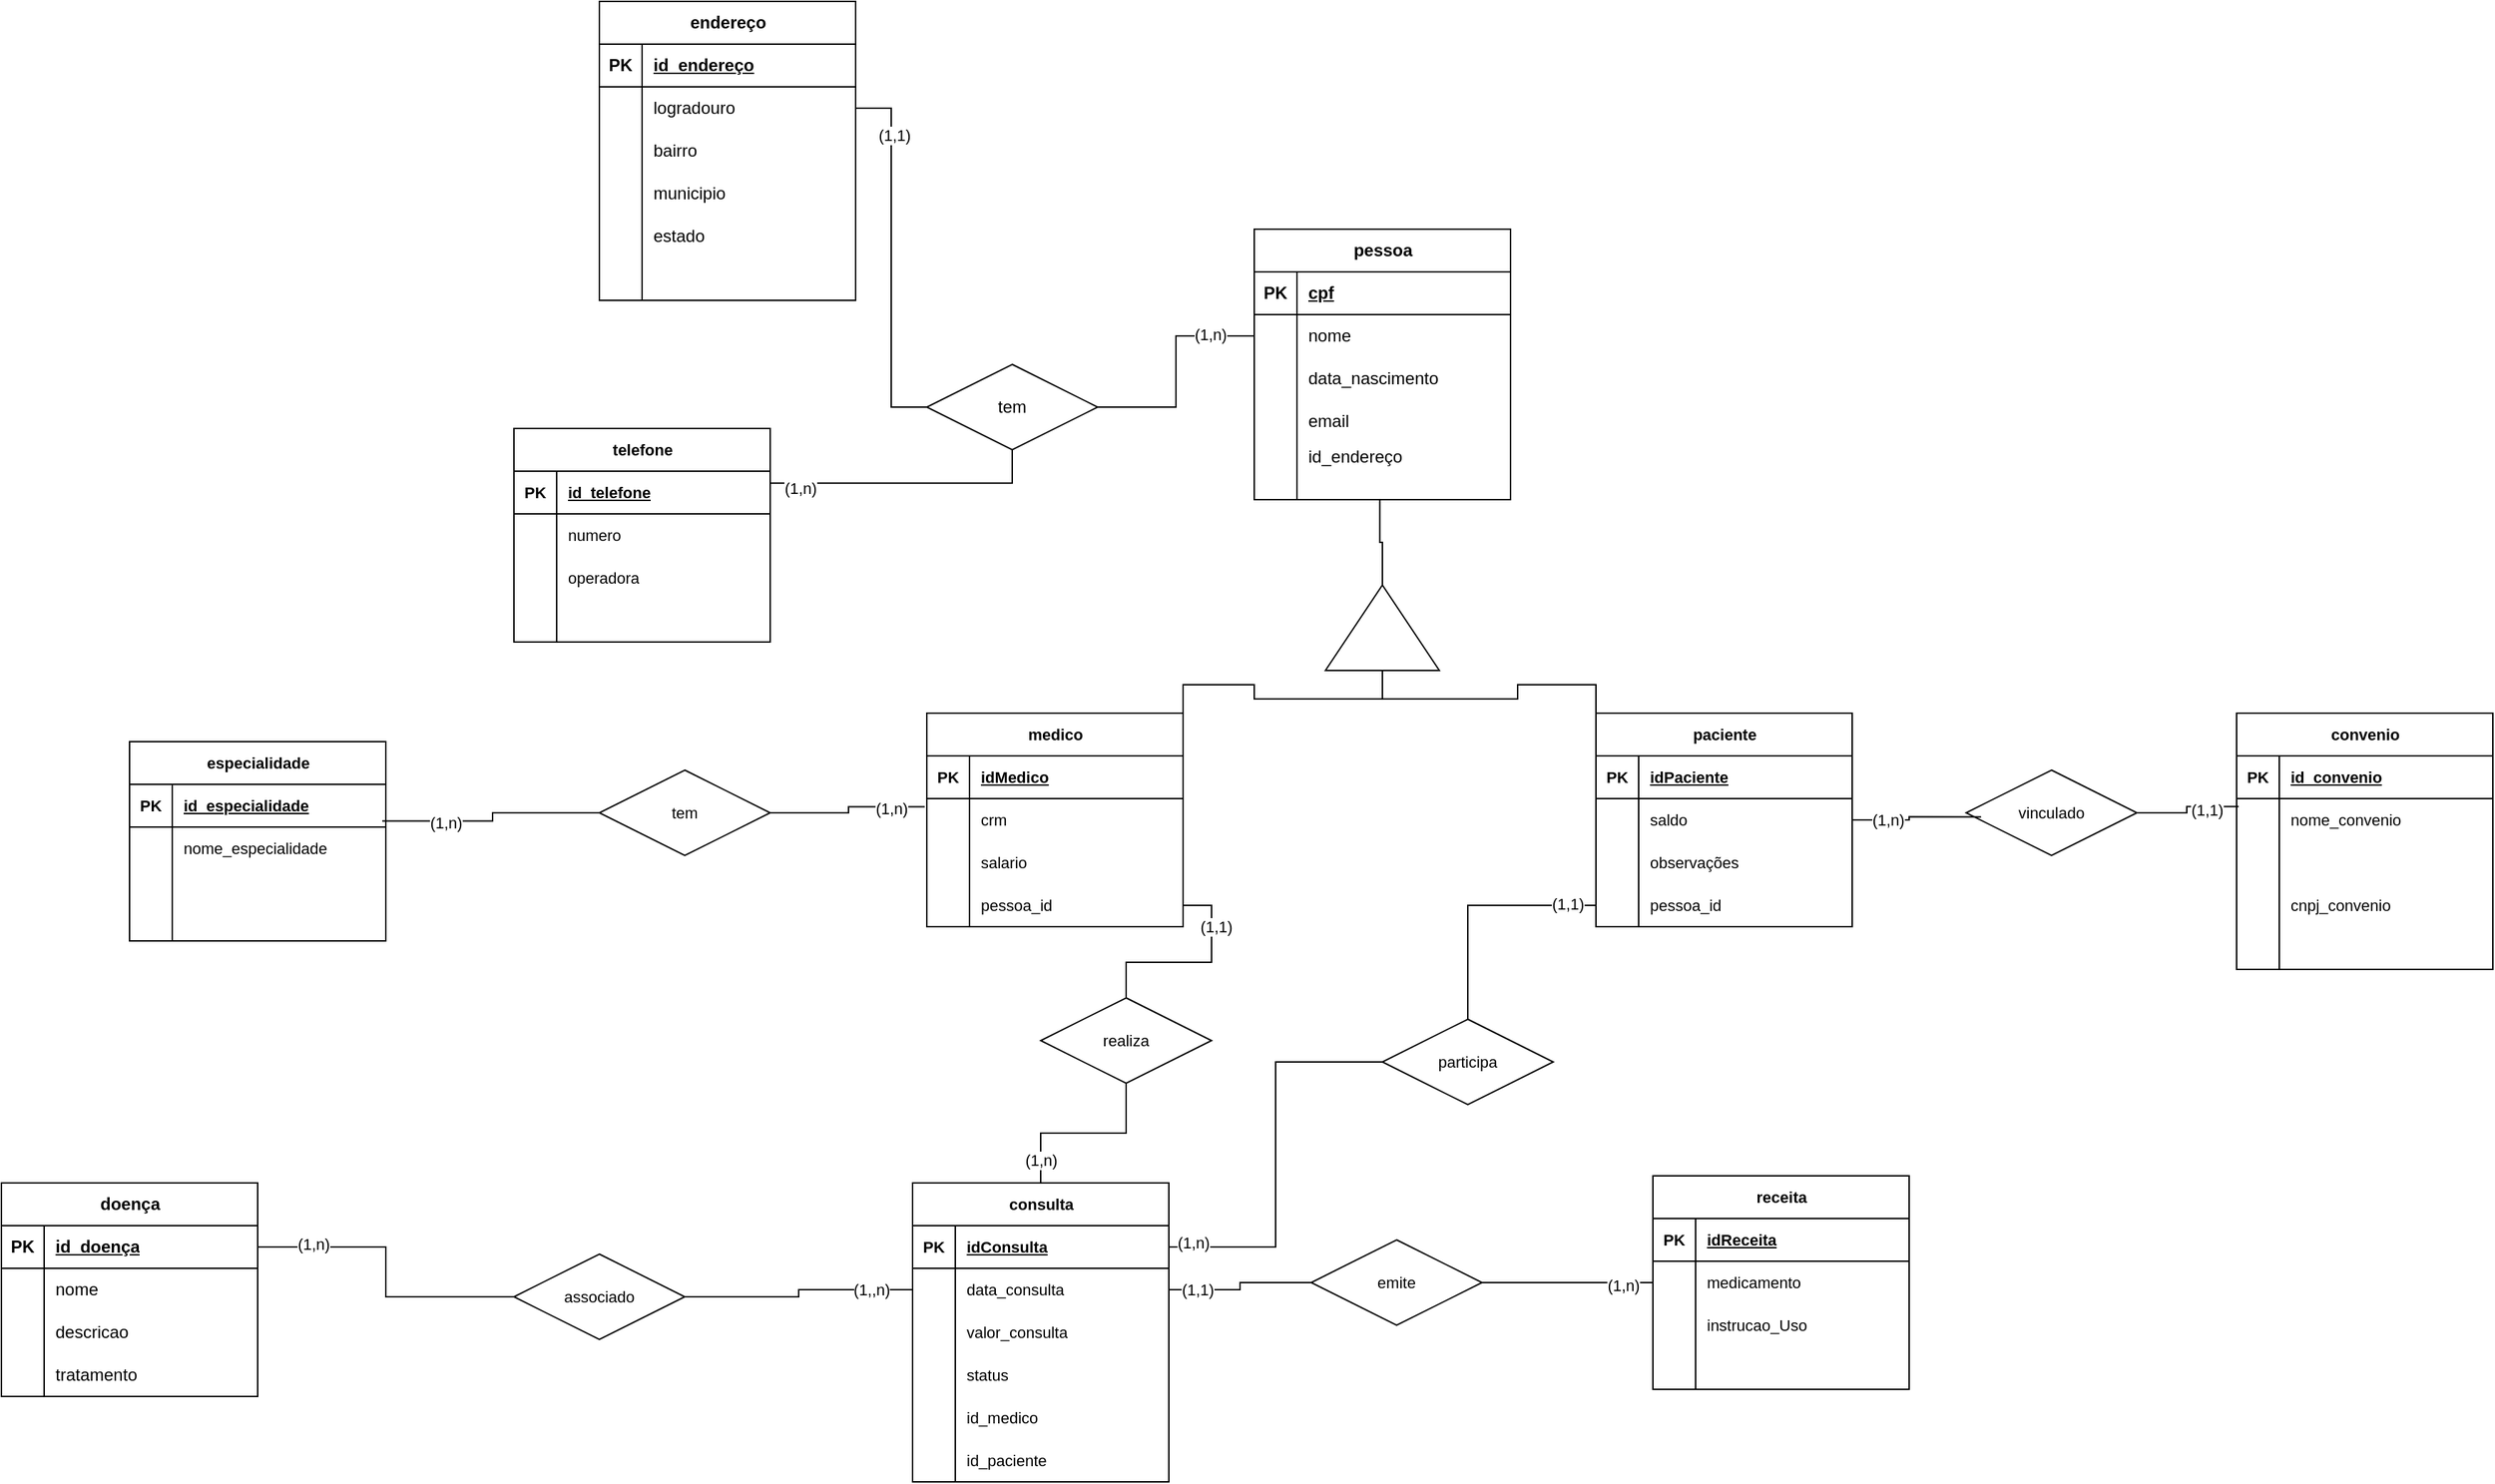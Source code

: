 <mxfile version="23.0.2" type="device">
  <diagram name="Página-1" id="mqyN3kzxhlEQu8038NWY">
    <mxGraphModel dx="1690" dy="1681" grid="1" gridSize="10" guides="1" tooltips="1" connect="1" arrows="1" fold="1" page="1" pageScale="1" pageWidth="827" pageHeight="1169" math="0" shadow="0">
      <root>
        <mxCell id="0" />
        <mxCell id="1" parent="0" />
        <mxCell id="U8FPYiDYhkss4I8WZW0k-1" value="pessoa" style="shape=table;startSize=30;container=1;collapsible=1;childLayout=tableLayout;fixedRows=1;rowLines=0;fontStyle=1;align=center;resizeLast=1;html=1;" parent="1" vertex="1">
          <mxGeometry x="540" y="-30" width="180" height="190" as="geometry" />
        </mxCell>
        <mxCell id="U8FPYiDYhkss4I8WZW0k-2" value="" style="shape=tableRow;horizontal=0;startSize=0;swimlaneHead=0;swimlaneBody=0;fillColor=none;collapsible=0;dropTarget=0;points=[[0,0.5],[1,0.5]];portConstraint=eastwest;top=0;left=0;right=0;bottom=1;" parent="U8FPYiDYhkss4I8WZW0k-1" vertex="1">
          <mxGeometry y="30" width="180" height="30" as="geometry" />
        </mxCell>
        <mxCell id="U8FPYiDYhkss4I8WZW0k-3" value="PK" style="shape=partialRectangle;connectable=0;fillColor=none;top=0;left=0;bottom=0;right=0;fontStyle=1;overflow=hidden;whiteSpace=wrap;html=1;" parent="U8FPYiDYhkss4I8WZW0k-2" vertex="1">
          <mxGeometry width="30" height="30" as="geometry">
            <mxRectangle width="30" height="30" as="alternateBounds" />
          </mxGeometry>
        </mxCell>
        <mxCell id="U8FPYiDYhkss4I8WZW0k-4" value="cpf" style="shape=partialRectangle;connectable=0;fillColor=none;top=0;left=0;bottom=0;right=0;align=left;spacingLeft=6;fontStyle=5;overflow=hidden;whiteSpace=wrap;html=1;" parent="U8FPYiDYhkss4I8WZW0k-2" vertex="1">
          <mxGeometry x="30" width="150" height="30" as="geometry">
            <mxRectangle width="150" height="30" as="alternateBounds" />
          </mxGeometry>
        </mxCell>
        <mxCell id="U8FPYiDYhkss4I8WZW0k-5" value="" style="shape=tableRow;horizontal=0;startSize=0;swimlaneHead=0;swimlaneBody=0;fillColor=none;collapsible=0;dropTarget=0;points=[[0,0.5],[1,0.5]];portConstraint=eastwest;top=0;left=0;right=0;bottom=0;" parent="U8FPYiDYhkss4I8WZW0k-1" vertex="1">
          <mxGeometry y="60" width="180" height="30" as="geometry" />
        </mxCell>
        <mxCell id="U8FPYiDYhkss4I8WZW0k-6" value="" style="shape=partialRectangle;connectable=0;fillColor=none;top=0;left=0;bottom=0;right=0;editable=1;overflow=hidden;whiteSpace=wrap;html=1;" parent="U8FPYiDYhkss4I8WZW0k-5" vertex="1">
          <mxGeometry width="30" height="30" as="geometry">
            <mxRectangle width="30" height="30" as="alternateBounds" />
          </mxGeometry>
        </mxCell>
        <mxCell id="U8FPYiDYhkss4I8WZW0k-7" value="nome" style="shape=partialRectangle;connectable=0;fillColor=none;top=0;left=0;bottom=0;right=0;align=left;spacingLeft=6;overflow=hidden;whiteSpace=wrap;html=1;" parent="U8FPYiDYhkss4I8WZW0k-5" vertex="1">
          <mxGeometry x="30" width="150" height="30" as="geometry">
            <mxRectangle width="150" height="30" as="alternateBounds" />
          </mxGeometry>
        </mxCell>
        <mxCell id="U8FPYiDYhkss4I8WZW0k-8" value="" style="shape=tableRow;horizontal=0;startSize=0;swimlaneHead=0;swimlaneBody=0;fillColor=none;collapsible=0;dropTarget=0;points=[[0,0.5],[1,0.5]];portConstraint=eastwest;top=0;left=0;right=0;bottom=0;" parent="U8FPYiDYhkss4I8WZW0k-1" vertex="1">
          <mxGeometry y="90" width="180" height="30" as="geometry" />
        </mxCell>
        <mxCell id="U8FPYiDYhkss4I8WZW0k-9" value="" style="shape=partialRectangle;connectable=0;fillColor=none;top=0;left=0;bottom=0;right=0;editable=1;overflow=hidden;whiteSpace=wrap;html=1;" parent="U8FPYiDYhkss4I8WZW0k-8" vertex="1">
          <mxGeometry width="30" height="30" as="geometry">
            <mxRectangle width="30" height="30" as="alternateBounds" />
          </mxGeometry>
        </mxCell>
        <mxCell id="U8FPYiDYhkss4I8WZW0k-10" value="data_nascimento" style="shape=partialRectangle;connectable=0;fillColor=none;top=0;left=0;bottom=0;right=0;align=left;spacingLeft=6;overflow=hidden;whiteSpace=wrap;html=1;" parent="U8FPYiDYhkss4I8WZW0k-8" vertex="1">
          <mxGeometry x="30" width="150" height="30" as="geometry">
            <mxRectangle width="150" height="30" as="alternateBounds" />
          </mxGeometry>
        </mxCell>
        <mxCell id="U8FPYiDYhkss4I8WZW0k-11" value="" style="shape=tableRow;horizontal=0;startSize=0;swimlaneHead=0;swimlaneBody=0;fillColor=none;collapsible=0;dropTarget=0;points=[[0,0.5],[1,0.5]];portConstraint=eastwest;top=0;left=0;right=0;bottom=0;" parent="U8FPYiDYhkss4I8WZW0k-1" vertex="1">
          <mxGeometry y="120" width="180" height="30" as="geometry" />
        </mxCell>
        <mxCell id="U8FPYiDYhkss4I8WZW0k-12" value="" style="shape=partialRectangle;connectable=0;fillColor=none;top=0;left=0;bottom=0;right=0;editable=1;overflow=hidden;whiteSpace=wrap;html=1;" parent="U8FPYiDYhkss4I8WZW0k-11" vertex="1">
          <mxGeometry width="30" height="30" as="geometry">
            <mxRectangle width="30" height="30" as="alternateBounds" />
          </mxGeometry>
        </mxCell>
        <mxCell id="U8FPYiDYhkss4I8WZW0k-13" value="email" style="shape=partialRectangle;connectable=0;fillColor=none;top=0;left=0;bottom=0;right=0;align=left;spacingLeft=6;overflow=hidden;whiteSpace=wrap;html=1;" parent="U8FPYiDYhkss4I8WZW0k-11" vertex="1">
          <mxGeometry x="30" width="150" height="30" as="geometry">
            <mxRectangle width="150" height="30" as="alternateBounds" />
          </mxGeometry>
        </mxCell>
        <mxCell id="U8FPYiDYhkss4I8WZW0k-66" value="" style="shape=tableRow;horizontal=0;startSize=0;swimlaneHead=0;swimlaneBody=0;fillColor=none;collapsible=0;dropTarget=0;points=[[0,0.5],[1,0.5]];portConstraint=eastwest;top=0;left=0;right=0;bottom=0;" parent="U8FPYiDYhkss4I8WZW0k-1" vertex="1">
          <mxGeometry y="150" width="180" height="20" as="geometry" />
        </mxCell>
        <mxCell id="U8FPYiDYhkss4I8WZW0k-67" value="" style="shape=partialRectangle;connectable=0;fillColor=none;top=0;left=0;bottom=0;right=0;editable=1;overflow=hidden;whiteSpace=wrap;html=1;" parent="U8FPYiDYhkss4I8WZW0k-66" vertex="1">
          <mxGeometry width="30" height="20" as="geometry">
            <mxRectangle width="30" height="20" as="alternateBounds" />
          </mxGeometry>
        </mxCell>
        <mxCell id="U8FPYiDYhkss4I8WZW0k-68" value="id_endereço" style="shape=partialRectangle;connectable=0;fillColor=none;top=0;left=0;bottom=0;right=0;align=left;spacingLeft=6;overflow=hidden;whiteSpace=wrap;html=1;" parent="U8FPYiDYhkss4I8WZW0k-66" vertex="1">
          <mxGeometry x="30" width="150" height="20" as="geometry">
            <mxRectangle width="150" height="20" as="alternateBounds" />
          </mxGeometry>
        </mxCell>
        <mxCell id="LRJLr7Y5kAimAYGQ996Q-1" value="" style="shape=tableRow;horizontal=0;startSize=0;swimlaneHead=0;swimlaneBody=0;fillColor=none;collapsible=0;dropTarget=0;points=[[0,0.5],[1,0.5]];portConstraint=eastwest;top=0;left=0;right=0;bottom=0;" parent="U8FPYiDYhkss4I8WZW0k-1" vertex="1">
          <mxGeometry y="170" width="180" height="20" as="geometry" />
        </mxCell>
        <mxCell id="LRJLr7Y5kAimAYGQ996Q-2" value="" style="shape=partialRectangle;connectable=0;fillColor=none;top=0;left=0;bottom=0;right=0;editable=1;overflow=hidden;whiteSpace=wrap;html=1;" parent="LRJLr7Y5kAimAYGQ996Q-1" vertex="1">
          <mxGeometry width="30" height="20" as="geometry">
            <mxRectangle width="30" height="20" as="alternateBounds" />
          </mxGeometry>
        </mxCell>
        <mxCell id="LRJLr7Y5kAimAYGQ996Q-3" value="" style="shape=partialRectangle;connectable=0;fillColor=none;top=0;left=0;bottom=0;right=0;align=left;spacingLeft=6;overflow=hidden;whiteSpace=wrap;html=1;" parent="LRJLr7Y5kAimAYGQ996Q-1" vertex="1">
          <mxGeometry x="30" width="150" height="20" as="geometry">
            <mxRectangle width="150" height="20" as="alternateBounds" />
          </mxGeometry>
        </mxCell>
        <mxCell id="U8FPYiDYhkss4I8WZW0k-17" value="endereço" style="shape=table;startSize=30;container=1;collapsible=1;childLayout=tableLayout;fixedRows=1;rowLines=0;fontStyle=1;align=center;resizeLast=1;html=1;" parent="1" vertex="1">
          <mxGeometry x="80" y="-190" width="180" height="210" as="geometry" />
        </mxCell>
        <mxCell id="U8FPYiDYhkss4I8WZW0k-18" value="" style="shape=tableRow;horizontal=0;startSize=0;swimlaneHead=0;swimlaneBody=0;fillColor=none;collapsible=0;dropTarget=0;points=[[0,0.5],[1,0.5]];portConstraint=eastwest;top=0;left=0;right=0;bottom=1;" parent="U8FPYiDYhkss4I8WZW0k-17" vertex="1">
          <mxGeometry y="30" width="180" height="30" as="geometry" />
        </mxCell>
        <mxCell id="U8FPYiDYhkss4I8WZW0k-19" value="PK" style="shape=partialRectangle;connectable=0;fillColor=none;top=0;left=0;bottom=0;right=0;fontStyle=1;overflow=hidden;whiteSpace=wrap;html=1;" parent="U8FPYiDYhkss4I8WZW0k-18" vertex="1">
          <mxGeometry width="30" height="30" as="geometry">
            <mxRectangle width="30" height="30" as="alternateBounds" />
          </mxGeometry>
        </mxCell>
        <mxCell id="U8FPYiDYhkss4I8WZW0k-20" value="id_endereço" style="shape=partialRectangle;connectable=0;fillColor=none;top=0;left=0;bottom=0;right=0;align=left;spacingLeft=6;fontStyle=5;overflow=hidden;whiteSpace=wrap;html=1;" parent="U8FPYiDYhkss4I8WZW0k-18" vertex="1">
          <mxGeometry x="30" width="150" height="30" as="geometry">
            <mxRectangle width="150" height="30" as="alternateBounds" />
          </mxGeometry>
        </mxCell>
        <mxCell id="U8FPYiDYhkss4I8WZW0k-21" value="" style="shape=tableRow;horizontal=0;startSize=0;swimlaneHead=0;swimlaneBody=0;fillColor=none;collapsible=0;dropTarget=0;points=[[0,0.5],[1,0.5]];portConstraint=eastwest;top=0;left=0;right=0;bottom=0;" parent="U8FPYiDYhkss4I8WZW0k-17" vertex="1">
          <mxGeometry y="60" width="180" height="30" as="geometry" />
        </mxCell>
        <mxCell id="U8FPYiDYhkss4I8WZW0k-22" value="" style="shape=partialRectangle;connectable=0;fillColor=none;top=0;left=0;bottom=0;right=0;editable=1;overflow=hidden;whiteSpace=wrap;html=1;" parent="U8FPYiDYhkss4I8WZW0k-21" vertex="1">
          <mxGeometry width="30" height="30" as="geometry">
            <mxRectangle width="30" height="30" as="alternateBounds" />
          </mxGeometry>
        </mxCell>
        <mxCell id="U8FPYiDYhkss4I8WZW0k-23" value="logradouro" style="shape=partialRectangle;connectable=0;fillColor=none;top=0;left=0;bottom=0;right=0;align=left;spacingLeft=6;overflow=hidden;whiteSpace=wrap;html=1;" parent="U8FPYiDYhkss4I8WZW0k-21" vertex="1">
          <mxGeometry x="30" width="150" height="30" as="geometry">
            <mxRectangle width="150" height="30" as="alternateBounds" />
          </mxGeometry>
        </mxCell>
        <mxCell id="U8FPYiDYhkss4I8WZW0k-24" value="" style="shape=tableRow;horizontal=0;startSize=0;swimlaneHead=0;swimlaneBody=0;fillColor=none;collapsible=0;dropTarget=0;points=[[0,0.5],[1,0.5]];portConstraint=eastwest;top=0;left=0;right=0;bottom=0;" parent="U8FPYiDYhkss4I8WZW0k-17" vertex="1">
          <mxGeometry y="90" width="180" height="30" as="geometry" />
        </mxCell>
        <mxCell id="U8FPYiDYhkss4I8WZW0k-25" value="" style="shape=partialRectangle;connectable=0;fillColor=none;top=0;left=0;bottom=0;right=0;editable=1;overflow=hidden;whiteSpace=wrap;html=1;" parent="U8FPYiDYhkss4I8WZW0k-24" vertex="1">
          <mxGeometry width="30" height="30" as="geometry">
            <mxRectangle width="30" height="30" as="alternateBounds" />
          </mxGeometry>
        </mxCell>
        <mxCell id="U8FPYiDYhkss4I8WZW0k-26" value="bairro" style="shape=partialRectangle;connectable=0;fillColor=none;top=0;left=0;bottom=0;right=0;align=left;spacingLeft=6;overflow=hidden;whiteSpace=wrap;html=1;" parent="U8FPYiDYhkss4I8WZW0k-24" vertex="1">
          <mxGeometry x="30" width="150" height="30" as="geometry">
            <mxRectangle width="150" height="30" as="alternateBounds" />
          </mxGeometry>
        </mxCell>
        <mxCell id="U8FPYiDYhkss4I8WZW0k-27" value="" style="shape=tableRow;horizontal=0;startSize=0;swimlaneHead=0;swimlaneBody=0;fillColor=none;collapsible=0;dropTarget=0;points=[[0,0.5],[1,0.5]];portConstraint=eastwest;top=0;left=0;right=0;bottom=0;" parent="U8FPYiDYhkss4I8WZW0k-17" vertex="1">
          <mxGeometry y="120" width="180" height="30" as="geometry" />
        </mxCell>
        <mxCell id="U8FPYiDYhkss4I8WZW0k-28" value="" style="shape=partialRectangle;connectable=0;fillColor=none;top=0;left=0;bottom=0;right=0;editable=1;overflow=hidden;whiteSpace=wrap;html=1;" parent="U8FPYiDYhkss4I8WZW0k-27" vertex="1">
          <mxGeometry width="30" height="30" as="geometry">
            <mxRectangle width="30" height="30" as="alternateBounds" />
          </mxGeometry>
        </mxCell>
        <mxCell id="U8FPYiDYhkss4I8WZW0k-29" value="municipio" style="shape=partialRectangle;connectable=0;fillColor=none;top=0;left=0;bottom=0;right=0;align=left;spacingLeft=6;overflow=hidden;whiteSpace=wrap;html=1;" parent="U8FPYiDYhkss4I8WZW0k-27" vertex="1">
          <mxGeometry x="30" width="150" height="30" as="geometry">
            <mxRectangle width="150" height="30" as="alternateBounds" />
          </mxGeometry>
        </mxCell>
        <mxCell id="U8FPYiDYhkss4I8WZW0k-30" value="" style="shape=tableRow;horizontal=0;startSize=0;swimlaneHead=0;swimlaneBody=0;fillColor=none;collapsible=0;dropTarget=0;points=[[0,0.5],[1,0.5]];portConstraint=eastwest;top=0;left=0;right=0;bottom=0;" parent="U8FPYiDYhkss4I8WZW0k-17" vertex="1">
          <mxGeometry y="150" width="180" height="30" as="geometry" />
        </mxCell>
        <mxCell id="U8FPYiDYhkss4I8WZW0k-31" value="" style="shape=partialRectangle;connectable=0;fillColor=none;top=0;left=0;bottom=0;right=0;editable=1;overflow=hidden;whiteSpace=wrap;html=1;" parent="U8FPYiDYhkss4I8WZW0k-30" vertex="1">
          <mxGeometry width="30" height="30" as="geometry">
            <mxRectangle width="30" height="30" as="alternateBounds" />
          </mxGeometry>
        </mxCell>
        <mxCell id="U8FPYiDYhkss4I8WZW0k-32" value="estado" style="shape=partialRectangle;connectable=0;fillColor=none;top=0;left=0;bottom=0;right=0;align=left;spacingLeft=6;overflow=hidden;whiteSpace=wrap;html=1;" parent="U8FPYiDYhkss4I8WZW0k-30" vertex="1">
          <mxGeometry x="30" width="150" height="30" as="geometry">
            <mxRectangle width="150" height="30" as="alternateBounds" />
          </mxGeometry>
        </mxCell>
        <mxCell id="we45YIqKuH4HmvlCvAgo-1" value="" style="shape=tableRow;horizontal=0;startSize=0;swimlaneHead=0;swimlaneBody=0;fillColor=none;collapsible=0;dropTarget=0;points=[[0,0.5],[1,0.5]];portConstraint=eastwest;top=0;left=0;right=0;bottom=0;" parent="U8FPYiDYhkss4I8WZW0k-17" vertex="1">
          <mxGeometry y="180" width="180" height="30" as="geometry" />
        </mxCell>
        <mxCell id="we45YIqKuH4HmvlCvAgo-2" value="" style="shape=partialRectangle;connectable=0;fillColor=none;top=0;left=0;bottom=0;right=0;editable=1;overflow=hidden;whiteSpace=wrap;html=1;" parent="we45YIqKuH4HmvlCvAgo-1" vertex="1">
          <mxGeometry width="30" height="30" as="geometry">
            <mxRectangle width="30" height="30" as="alternateBounds" />
          </mxGeometry>
        </mxCell>
        <mxCell id="we45YIqKuH4HmvlCvAgo-3" value="" style="shape=partialRectangle;connectable=0;fillColor=none;top=0;left=0;bottom=0;right=0;align=left;spacingLeft=6;overflow=hidden;whiteSpace=wrap;html=1;" parent="we45YIqKuH4HmvlCvAgo-1" vertex="1">
          <mxGeometry x="30" width="150" height="30" as="geometry">
            <mxRectangle width="150" height="30" as="alternateBounds" />
          </mxGeometry>
        </mxCell>
        <mxCell id="U8FPYiDYhkss4I8WZW0k-35" style="edgeStyle=orthogonalEdgeStyle;rounded=0;orthogonalLoop=1;jettySize=auto;html=1;exitX=0;exitY=0.5;exitDx=0;exitDy=0;entryX=1;entryY=0.5;entryDx=0;entryDy=0;endArrow=none;endFill=0;" parent="1" source="U8FPYiDYhkss4I8WZW0k-33" target="U8FPYiDYhkss4I8WZW0k-21" edge="1">
          <mxGeometry relative="1" as="geometry" />
        </mxCell>
        <mxCell id="U8FPYiDYhkss4I8WZW0k-37" value="(1,1)" style="edgeLabel;html=1;align=center;verticalAlign=middle;resizable=0;points=[];fontSize=11;fontFamily=Helvetica;fontColor=default;" parent="U8FPYiDYhkss4I8WZW0k-35" vertex="1" connectable="0">
          <mxGeometry x="0.664" y="-2" relative="1" as="geometry">
            <mxPoint as="offset" />
          </mxGeometry>
        </mxCell>
        <mxCell id="U8FPYiDYhkss4I8WZW0k-38" style="edgeStyle=orthogonalEdgeStyle;shape=connector;rounded=0;orthogonalLoop=1;jettySize=auto;html=1;exitX=1;exitY=0.5;exitDx=0;exitDy=0;entryX=0;entryY=0.5;entryDx=0;entryDy=0;labelBackgroundColor=default;strokeColor=default;align=center;verticalAlign=middle;fontFamily=Helvetica;fontSize=11;fontColor=default;endArrow=none;endFill=0;" parent="1" source="U8FPYiDYhkss4I8WZW0k-33" target="U8FPYiDYhkss4I8WZW0k-5" edge="1">
          <mxGeometry relative="1" as="geometry" />
        </mxCell>
        <mxCell id="U8FPYiDYhkss4I8WZW0k-39" value="(1,n)" style="edgeLabel;html=1;align=center;verticalAlign=middle;resizable=0;points=[];fontSize=11;fontFamily=Helvetica;fontColor=default;" parent="U8FPYiDYhkss4I8WZW0k-38" vertex="1" connectable="0">
          <mxGeometry x="0.613" y="1" relative="1" as="geometry">
            <mxPoint as="offset" />
          </mxGeometry>
        </mxCell>
        <mxCell id="U8FPYiDYhkss4I8WZW0k-33" value="tem" style="shape=rhombus;perimeter=rhombusPerimeter;whiteSpace=wrap;html=1;align=center;" parent="1" vertex="1">
          <mxGeometry x="310" y="65" width="120" height="60" as="geometry" />
        </mxCell>
        <mxCell id="ru8vGxrBMaxfjgvGO__z-3" style="edgeStyle=orthogonalEdgeStyle;rounded=0;orthogonalLoop=1;jettySize=auto;html=1;exitX=1;exitY=0;exitDx=0;exitDy=0;endArrow=none;endFill=0;" parent="1" source="U8FPYiDYhkss4I8WZW0k-40" target="ru8vGxrBMaxfjgvGO__z-2" edge="1">
          <mxGeometry relative="1" as="geometry" />
        </mxCell>
        <mxCell id="U8FPYiDYhkss4I8WZW0k-40" value="medico" style="shape=table;startSize=30;container=1;collapsible=1;childLayout=tableLayout;fixedRows=1;rowLines=0;fontStyle=1;align=center;resizeLast=1;html=1;fontFamily=Helvetica;fontSize=11;fontColor=default;" parent="1" vertex="1">
          <mxGeometry x="310" y="310" width="180" height="150" as="geometry" />
        </mxCell>
        <mxCell id="U8FPYiDYhkss4I8WZW0k-41" value="" style="shape=tableRow;horizontal=0;startSize=0;swimlaneHead=0;swimlaneBody=0;fillColor=none;collapsible=0;dropTarget=0;points=[[0,0.5],[1,0.5]];portConstraint=eastwest;top=0;left=0;right=0;bottom=1;fontFamily=Helvetica;fontSize=11;fontColor=default;" parent="U8FPYiDYhkss4I8WZW0k-40" vertex="1">
          <mxGeometry y="30" width="180" height="30" as="geometry" />
        </mxCell>
        <mxCell id="U8FPYiDYhkss4I8WZW0k-42" value="PK" style="shape=partialRectangle;connectable=0;fillColor=none;top=0;left=0;bottom=0;right=0;fontStyle=1;overflow=hidden;whiteSpace=wrap;html=1;fontFamily=Helvetica;fontSize=11;fontColor=default;" parent="U8FPYiDYhkss4I8WZW0k-41" vertex="1">
          <mxGeometry width="30" height="30" as="geometry">
            <mxRectangle width="30" height="30" as="alternateBounds" />
          </mxGeometry>
        </mxCell>
        <mxCell id="U8FPYiDYhkss4I8WZW0k-43" value="idMedico" style="shape=partialRectangle;connectable=0;fillColor=none;top=0;left=0;bottom=0;right=0;align=left;spacingLeft=6;fontStyle=5;overflow=hidden;whiteSpace=wrap;html=1;fontFamily=Helvetica;fontSize=11;fontColor=default;" parent="U8FPYiDYhkss4I8WZW0k-41" vertex="1">
          <mxGeometry x="30" width="150" height="30" as="geometry">
            <mxRectangle width="150" height="30" as="alternateBounds" />
          </mxGeometry>
        </mxCell>
        <mxCell id="U8FPYiDYhkss4I8WZW0k-44" value="" style="shape=tableRow;horizontal=0;startSize=0;swimlaneHead=0;swimlaneBody=0;fillColor=none;collapsible=0;dropTarget=0;points=[[0,0.5],[1,0.5]];portConstraint=eastwest;top=0;left=0;right=0;bottom=0;fontFamily=Helvetica;fontSize=11;fontColor=default;" parent="U8FPYiDYhkss4I8WZW0k-40" vertex="1">
          <mxGeometry y="60" width="180" height="30" as="geometry" />
        </mxCell>
        <mxCell id="U8FPYiDYhkss4I8WZW0k-45" value="" style="shape=partialRectangle;connectable=0;fillColor=none;top=0;left=0;bottom=0;right=0;editable=1;overflow=hidden;whiteSpace=wrap;html=1;fontFamily=Helvetica;fontSize=11;fontColor=default;" parent="U8FPYiDYhkss4I8WZW0k-44" vertex="1">
          <mxGeometry width="30" height="30" as="geometry">
            <mxRectangle width="30" height="30" as="alternateBounds" />
          </mxGeometry>
        </mxCell>
        <mxCell id="U8FPYiDYhkss4I8WZW0k-46" value="crm" style="shape=partialRectangle;connectable=0;fillColor=none;top=0;left=0;bottom=0;right=0;align=left;spacingLeft=6;overflow=hidden;whiteSpace=wrap;html=1;fontFamily=Helvetica;fontSize=11;fontColor=default;" parent="U8FPYiDYhkss4I8WZW0k-44" vertex="1">
          <mxGeometry x="30" width="150" height="30" as="geometry">
            <mxRectangle width="150" height="30" as="alternateBounds" />
          </mxGeometry>
        </mxCell>
        <mxCell id="U8FPYiDYhkss4I8WZW0k-47" value="" style="shape=tableRow;horizontal=0;startSize=0;swimlaneHead=0;swimlaneBody=0;fillColor=none;collapsible=0;dropTarget=0;points=[[0,0.5],[1,0.5]];portConstraint=eastwest;top=0;left=0;right=0;bottom=0;fontFamily=Helvetica;fontSize=11;fontColor=default;" parent="U8FPYiDYhkss4I8WZW0k-40" vertex="1">
          <mxGeometry y="90" width="180" height="30" as="geometry" />
        </mxCell>
        <mxCell id="U8FPYiDYhkss4I8WZW0k-48" value="" style="shape=partialRectangle;connectable=0;fillColor=none;top=0;left=0;bottom=0;right=0;editable=1;overflow=hidden;whiteSpace=wrap;html=1;fontFamily=Helvetica;fontSize=11;fontColor=default;" parent="U8FPYiDYhkss4I8WZW0k-47" vertex="1">
          <mxGeometry width="30" height="30" as="geometry">
            <mxRectangle width="30" height="30" as="alternateBounds" />
          </mxGeometry>
        </mxCell>
        <mxCell id="U8FPYiDYhkss4I8WZW0k-49" value="salario" style="shape=partialRectangle;connectable=0;fillColor=none;top=0;left=0;bottom=0;right=0;align=left;spacingLeft=6;overflow=hidden;whiteSpace=wrap;html=1;fontFamily=Helvetica;fontSize=11;fontColor=default;" parent="U8FPYiDYhkss4I8WZW0k-47" vertex="1">
          <mxGeometry x="30" width="150" height="30" as="geometry">
            <mxRectangle width="150" height="30" as="alternateBounds" />
          </mxGeometry>
        </mxCell>
        <mxCell id="U8FPYiDYhkss4I8WZW0k-50" value="" style="shape=tableRow;horizontal=0;startSize=0;swimlaneHead=0;swimlaneBody=0;fillColor=none;collapsible=0;dropTarget=0;points=[[0,0.5],[1,0.5]];portConstraint=eastwest;top=0;left=0;right=0;bottom=0;fontFamily=Helvetica;fontSize=11;fontColor=default;" parent="U8FPYiDYhkss4I8WZW0k-40" vertex="1">
          <mxGeometry y="120" width="180" height="30" as="geometry" />
        </mxCell>
        <mxCell id="U8FPYiDYhkss4I8WZW0k-51" value="" style="shape=partialRectangle;connectable=0;fillColor=none;top=0;left=0;bottom=0;right=0;editable=1;overflow=hidden;whiteSpace=wrap;html=1;fontFamily=Helvetica;fontSize=11;fontColor=default;" parent="U8FPYiDYhkss4I8WZW0k-50" vertex="1">
          <mxGeometry width="30" height="30" as="geometry">
            <mxRectangle width="30" height="30" as="alternateBounds" />
          </mxGeometry>
        </mxCell>
        <mxCell id="U8FPYiDYhkss4I8WZW0k-52" value="pessoa_id" style="shape=partialRectangle;connectable=0;fillColor=none;top=0;left=0;bottom=0;right=0;align=left;spacingLeft=6;overflow=hidden;whiteSpace=wrap;html=1;fontFamily=Helvetica;fontSize=11;fontColor=default;" parent="U8FPYiDYhkss4I8WZW0k-50" vertex="1">
          <mxGeometry x="30" width="150" height="30" as="geometry">
            <mxRectangle width="150" height="30" as="alternateBounds" />
          </mxGeometry>
        </mxCell>
        <mxCell id="ru8vGxrBMaxfjgvGO__z-4" style="edgeStyle=orthogonalEdgeStyle;rounded=0;orthogonalLoop=1;jettySize=auto;html=1;exitX=0;exitY=0;exitDx=0;exitDy=0;entryX=0;entryY=0.5;entryDx=0;entryDy=0;endArrow=none;endFill=0;" parent="1" source="U8FPYiDYhkss4I8WZW0k-53" target="ru8vGxrBMaxfjgvGO__z-2" edge="1">
          <mxGeometry relative="1" as="geometry" />
        </mxCell>
        <mxCell id="U8FPYiDYhkss4I8WZW0k-53" value="paciente" style="shape=table;startSize=30;container=1;collapsible=1;childLayout=tableLayout;fixedRows=1;rowLines=0;fontStyle=1;align=center;resizeLast=1;html=1;fontFamily=Helvetica;fontSize=11;fontColor=default;" parent="1" vertex="1">
          <mxGeometry x="780" y="310" width="180" height="150" as="geometry" />
        </mxCell>
        <mxCell id="U8FPYiDYhkss4I8WZW0k-54" value="" style="shape=tableRow;horizontal=0;startSize=0;swimlaneHead=0;swimlaneBody=0;fillColor=none;collapsible=0;dropTarget=0;points=[[0,0.5],[1,0.5]];portConstraint=eastwest;top=0;left=0;right=0;bottom=1;fontFamily=Helvetica;fontSize=11;fontColor=default;" parent="U8FPYiDYhkss4I8WZW0k-53" vertex="1">
          <mxGeometry y="30" width="180" height="30" as="geometry" />
        </mxCell>
        <mxCell id="U8FPYiDYhkss4I8WZW0k-55" value="PK" style="shape=partialRectangle;connectable=0;fillColor=none;top=0;left=0;bottom=0;right=0;fontStyle=1;overflow=hidden;whiteSpace=wrap;html=1;fontFamily=Helvetica;fontSize=11;fontColor=default;" parent="U8FPYiDYhkss4I8WZW0k-54" vertex="1">
          <mxGeometry width="30" height="30" as="geometry">
            <mxRectangle width="30" height="30" as="alternateBounds" />
          </mxGeometry>
        </mxCell>
        <mxCell id="U8FPYiDYhkss4I8WZW0k-56" value="idPaciente" style="shape=partialRectangle;connectable=0;fillColor=none;top=0;left=0;bottom=0;right=0;align=left;spacingLeft=6;fontStyle=5;overflow=hidden;whiteSpace=wrap;html=1;fontFamily=Helvetica;fontSize=11;fontColor=default;" parent="U8FPYiDYhkss4I8WZW0k-54" vertex="1">
          <mxGeometry x="30" width="150" height="30" as="geometry">
            <mxRectangle width="150" height="30" as="alternateBounds" />
          </mxGeometry>
        </mxCell>
        <mxCell id="U8FPYiDYhkss4I8WZW0k-57" value="" style="shape=tableRow;horizontal=0;startSize=0;swimlaneHead=0;swimlaneBody=0;fillColor=none;collapsible=0;dropTarget=0;points=[[0,0.5],[1,0.5]];portConstraint=eastwest;top=0;left=0;right=0;bottom=0;fontFamily=Helvetica;fontSize=11;fontColor=default;" parent="U8FPYiDYhkss4I8WZW0k-53" vertex="1">
          <mxGeometry y="60" width="180" height="30" as="geometry" />
        </mxCell>
        <mxCell id="U8FPYiDYhkss4I8WZW0k-58" value="" style="shape=partialRectangle;connectable=0;fillColor=none;top=0;left=0;bottom=0;right=0;editable=1;overflow=hidden;whiteSpace=wrap;html=1;fontFamily=Helvetica;fontSize=11;fontColor=default;" parent="U8FPYiDYhkss4I8WZW0k-57" vertex="1">
          <mxGeometry width="30" height="30" as="geometry">
            <mxRectangle width="30" height="30" as="alternateBounds" />
          </mxGeometry>
        </mxCell>
        <mxCell id="U8FPYiDYhkss4I8WZW0k-59" value="saldo" style="shape=partialRectangle;connectable=0;fillColor=none;top=0;left=0;bottom=0;right=0;align=left;spacingLeft=6;overflow=hidden;whiteSpace=wrap;html=1;fontFamily=Helvetica;fontSize=11;fontColor=default;" parent="U8FPYiDYhkss4I8WZW0k-57" vertex="1">
          <mxGeometry x="30" width="150" height="30" as="geometry">
            <mxRectangle width="150" height="30" as="alternateBounds" />
          </mxGeometry>
        </mxCell>
        <mxCell id="U8FPYiDYhkss4I8WZW0k-60" value="" style="shape=tableRow;horizontal=0;startSize=0;swimlaneHead=0;swimlaneBody=0;fillColor=none;collapsible=0;dropTarget=0;points=[[0,0.5],[1,0.5]];portConstraint=eastwest;top=0;left=0;right=0;bottom=0;fontFamily=Helvetica;fontSize=11;fontColor=default;" parent="U8FPYiDYhkss4I8WZW0k-53" vertex="1">
          <mxGeometry y="90" width="180" height="30" as="geometry" />
        </mxCell>
        <mxCell id="U8FPYiDYhkss4I8WZW0k-61" value="" style="shape=partialRectangle;connectable=0;fillColor=none;top=0;left=0;bottom=0;right=0;editable=1;overflow=hidden;whiteSpace=wrap;html=1;fontFamily=Helvetica;fontSize=11;fontColor=default;" parent="U8FPYiDYhkss4I8WZW0k-60" vertex="1">
          <mxGeometry width="30" height="30" as="geometry">
            <mxRectangle width="30" height="30" as="alternateBounds" />
          </mxGeometry>
        </mxCell>
        <mxCell id="U8FPYiDYhkss4I8WZW0k-62" value="observações" style="shape=partialRectangle;connectable=0;fillColor=none;top=0;left=0;bottom=0;right=0;align=left;spacingLeft=6;overflow=hidden;whiteSpace=wrap;html=1;fontFamily=Helvetica;fontSize=11;fontColor=default;" parent="U8FPYiDYhkss4I8WZW0k-60" vertex="1">
          <mxGeometry x="30" width="150" height="30" as="geometry">
            <mxRectangle width="150" height="30" as="alternateBounds" />
          </mxGeometry>
        </mxCell>
        <mxCell id="U8FPYiDYhkss4I8WZW0k-63" value="" style="shape=tableRow;horizontal=0;startSize=0;swimlaneHead=0;swimlaneBody=0;fillColor=none;collapsible=0;dropTarget=0;points=[[0,0.5],[1,0.5]];portConstraint=eastwest;top=0;left=0;right=0;bottom=0;fontFamily=Helvetica;fontSize=11;fontColor=default;" parent="U8FPYiDYhkss4I8WZW0k-53" vertex="1">
          <mxGeometry y="120" width="180" height="30" as="geometry" />
        </mxCell>
        <mxCell id="U8FPYiDYhkss4I8WZW0k-64" value="" style="shape=partialRectangle;connectable=0;fillColor=none;top=0;left=0;bottom=0;right=0;editable=1;overflow=hidden;whiteSpace=wrap;html=1;fontFamily=Helvetica;fontSize=11;fontColor=default;" parent="U8FPYiDYhkss4I8WZW0k-63" vertex="1">
          <mxGeometry width="30" height="30" as="geometry">
            <mxRectangle width="30" height="30" as="alternateBounds" />
          </mxGeometry>
        </mxCell>
        <mxCell id="U8FPYiDYhkss4I8WZW0k-65" value="pessoa_id" style="shape=partialRectangle;connectable=0;fillColor=none;top=0;left=0;bottom=0;right=0;align=left;spacingLeft=6;overflow=hidden;whiteSpace=wrap;html=1;fontFamily=Helvetica;fontSize=11;fontColor=default;" parent="U8FPYiDYhkss4I8WZW0k-63" vertex="1">
          <mxGeometry x="30" width="150" height="30" as="geometry">
            <mxRectangle width="150" height="30" as="alternateBounds" />
          </mxGeometry>
        </mxCell>
        <mxCell id="U8FPYiDYhkss4I8WZW0k-72" value="especialidade" style="shape=table;startSize=30;container=1;collapsible=1;childLayout=tableLayout;fixedRows=1;rowLines=0;fontStyle=1;align=center;resizeLast=1;html=1;fontFamily=Helvetica;fontSize=11;fontColor=default;" parent="1" vertex="1">
          <mxGeometry x="-250" y="330" width="180" height="140" as="geometry" />
        </mxCell>
        <mxCell id="U8FPYiDYhkss4I8WZW0k-73" value="" style="shape=tableRow;horizontal=0;startSize=0;swimlaneHead=0;swimlaneBody=0;fillColor=none;collapsible=0;dropTarget=0;points=[[0,0.5],[1,0.5]];portConstraint=eastwest;top=0;left=0;right=0;bottom=1;fontFamily=Helvetica;fontSize=11;fontColor=default;" parent="U8FPYiDYhkss4I8WZW0k-72" vertex="1">
          <mxGeometry y="30" width="180" height="30" as="geometry" />
        </mxCell>
        <mxCell id="U8FPYiDYhkss4I8WZW0k-74" value="PK" style="shape=partialRectangle;connectable=0;fillColor=none;top=0;left=0;bottom=0;right=0;fontStyle=1;overflow=hidden;whiteSpace=wrap;html=1;fontFamily=Helvetica;fontSize=11;fontColor=default;" parent="U8FPYiDYhkss4I8WZW0k-73" vertex="1">
          <mxGeometry width="30" height="30" as="geometry">
            <mxRectangle width="30" height="30" as="alternateBounds" />
          </mxGeometry>
        </mxCell>
        <mxCell id="U8FPYiDYhkss4I8WZW0k-75" value="id_especialidade" style="shape=partialRectangle;connectable=0;fillColor=none;top=0;left=0;bottom=0;right=0;align=left;spacingLeft=6;fontStyle=5;overflow=hidden;whiteSpace=wrap;html=1;fontFamily=Helvetica;fontSize=11;fontColor=default;" parent="U8FPYiDYhkss4I8WZW0k-73" vertex="1">
          <mxGeometry x="30" width="150" height="30" as="geometry">
            <mxRectangle width="150" height="30" as="alternateBounds" />
          </mxGeometry>
        </mxCell>
        <mxCell id="U8FPYiDYhkss4I8WZW0k-76" value="" style="shape=tableRow;horizontal=0;startSize=0;swimlaneHead=0;swimlaneBody=0;fillColor=none;collapsible=0;dropTarget=0;points=[[0,0.5],[1,0.5]];portConstraint=eastwest;top=0;left=0;right=0;bottom=0;fontFamily=Helvetica;fontSize=11;fontColor=default;" parent="U8FPYiDYhkss4I8WZW0k-72" vertex="1">
          <mxGeometry y="60" width="180" height="30" as="geometry" />
        </mxCell>
        <mxCell id="U8FPYiDYhkss4I8WZW0k-77" value="" style="shape=partialRectangle;connectable=0;fillColor=none;top=0;left=0;bottom=0;right=0;editable=1;overflow=hidden;whiteSpace=wrap;html=1;fontFamily=Helvetica;fontSize=11;fontColor=default;" parent="U8FPYiDYhkss4I8WZW0k-76" vertex="1">
          <mxGeometry width="30" height="30" as="geometry">
            <mxRectangle width="30" height="30" as="alternateBounds" />
          </mxGeometry>
        </mxCell>
        <mxCell id="U8FPYiDYhkss4I8WZW0k-78" value="nome_especialidade" style="shape=partialRectangle;connectable=0;fillColor=none;top=0;left=0;bottom=0;right=0;align=left;spacingLeft=6;overflow=hidden;whiteSpace=wrap;html=1;fontFamily=Helvetica;fontSize=11;fontColor=default;" parent="U8FPYiDYhkss4I8WZW0k-76" vertex="1">
          <mxGeometry x="30" width="150" height="30" as="geometry">
            <mxRectangle width="150" height="30" as="alternateBounds" />
          </mxGeometry>
        </mxCell>
        <mxCell id="U8FPYiDYhkss4I8WZW0k-79" value="" style="shape=tableRow;horizontal=0;startSize=0;swimlaneHead=0;swimlaneBody=0;fillColor=none;collapsible=0;dropTarget=0;points=[[0,0.5],[1,0.5]];portConstraint=eastwest;top=0;left=0;right=0;bottom=0;fontFamily=Helvetica;fontSize=11;fontColor=default;" parent="U8FPYiDYhkss4I8WZW0k-72" vertex="1">
          <mxGeometry y="90" width="180" height="30" as="geometry" />
        </mxCell>
        <mxCell id="U8FPYiDYhkss4I8WZW0k-80" value="" style="shape=partialRectangle;connectable=0;fillColor=none;top=0;left=0;bottom=0;right=0;editable=1;overflow=hidden;whiteSpace=wrap;html=1;fontFamily=Helvetica;fontSize=11;fontColor=default;" parent="U8FPYiDYhkss4I8WZW0k-79" vertex="1">
          <mxGeometry width="30" height="30" as="geometry">
            <mxRectangle width="30" height="30" as="alternateBounds" />
          </mxGeometry>
        </mxCell>
        <mxCell id="U8FPYiDYhkss4I8WZW0k-81" value="" style="shape=partialRectangle;connectable=0;fillColor=none;top=0;left=0;bottom=0;right=0;align=left;spacingLeft=6;overflow=hidden;whiteSpace=wrap;html=1;fontFamily=Helvetica;fontSize=11;fontColor=default;" parent="U8FPYiDYhkss4I8WZW0k-79" vertex="1">
          <mxGeometry x="30" width="150" height="30" as="geometry">
            <mxRectangle width="150" height="30" as="alternateBounds" />
          </mxGeometry>
        </mxCell>
        <mxCell id="U8FPYiDYhkss4I8WZW0k-82" value="" style="shape=tableRow;horizontal=0;startSize=0;swimlaneHead=0;swimlaneBody=0;fillColor=none;collapsible=0;dropTarget=0;points=[[0,0.5],[1,0.5]];portConstraint=eastwest;top=0;left=0;right=0;bottom=0;fontFamily=Helvetica;fontSize=11;fontColor=default;" parent="U8FPYiDYhkss4I8WZW0k-72" vertex="1">
          <mxGeometry y="120" width="180" height="20" as="geometry" />
        </mxCell>
        <mxCell id="U8FPYiDYhkss4I8WZW0k-83" value="" style="shape=partialRectangle;connectable=0;fillColor=none;top=0;left=0;bottom=0;right=0;editable=1;overflow=hidden;whiteSpace=wrap;html=1;fontFamily=Helvetica;fontSize=11;fontColor=default;" parent="U8FPYiDYhkss4I8WZW0k-82" vertex="1">
          <mxGeometry width="30" height="20" as="geometry">
            <mxRectangle width="30" height="20" as="alternateBounds" />
          </mxGeometry>
        </mxCell>
        <mxCell id="U8FPYiDYhkss4I8WZW0k-84" value="" style="shape=partialRectangle;connectable=0;fillColor=none;top=0;left=0;bottom=0;right=0;align=left;spacingLeft=6;overflow=hidden;whiteSpace=wrap;html=1;fontFamily=Helvetica;fontSize=11;fontColor=default;" parent="U8FPYiDYhkss4I8WZW0k-82" vertex="1">
          <mxGeometry x="30" width="150" height="20" as="geometry">
            <mxRectangle width="150" height="20" as="alternateBounds" />
          </mxGeometry>
        </mxCell>
        <mxCell id="U8FPYiDYhkss4I8WZW0k-85" value="tem" style="shape=rhombus;perimeter=rhombusPerimeter;whiteSpace=wrap;html=1;align=center;fontFamily=Helvetica;fontSize=11;fontColor=default;" parent="1" vertex="1">
          <mxGeometry x="80" y="350" width="120" height="60" as="geometry" />
        </mxCell>
        <mxCell id="U8FPYiDYhkss4I8WZW0k-86" style="edgeStyle=orthogonalEdgeStyle;shape=connector;rounded=0;orthogonalLoop=1;jettySize=auto;html=1;exitX=0;exitY=0.5;exitDx=0;exitDy=0;entryX=0.986;entryY=-0.14;entryDx=0;entryDy=0;entryPerimeter=0;labelBackgroundColor=default;strokeColor=default;align=center;verticalAlign=middle;fontFamily=Helvetica;fontSize=11;fontColor=default;endArrow=none;endFill=0;" parent="1" source="U8FPYiDYhkss4I8WZW0k-85" target="U8FPYiDYhkss4I8WZW0k-76" edge="1">
          <mxGeometry relative="1" as="geometry" />
        </mxCell>
        <mxCell id="U8FPYiDYhkss4I8WZW0k-88" value="(1,n)" style="edgeLabel;html=1;align=center;verticalAlign=middle;resizable=0;points=[];fontSize=11;fontFamily=Helvetica;fontColor=default;" parent="U8FPYiDYhkss4I8WZW0k-86" vertex="1" connectable="0">
          <mxGeometry x="0.445" y="1" relative="1" as="geometry">
            <mxPoint as="offset" />
          </mxGeometry>
        </mxCell>
        <mxCell id="U8FPYiDYhkss4I8WZW0k-87" style="edgeStyle=orthogonalEdgeStyle;shape=connector;rounded=0;orthogonalLoop=1;jettySize=auto;html=1;exitX=1;exitY=0.5;exitDx=0;exitDy=0;entryX=-0.008;entryY=0.193;entryDx=0;entryDy=0;entryPerimeter=0;labelBackgroundColor=default;strokeColor=default;align=center;verticalAlign=middle;fontFamily=Helvetica;fontSize=11;fontColor=default;endArrow=none;endFill=0;" parent="1" source="U8FPYiDYhkss4I8WZW0k-85" target="U8FPYiDYhkss4I8WZW0k-44" edge="1">
          <mxGeometry relative="1" as="geometry" />
        </mxCell>
        <mxCell id="U8FPYiDYhkss4I8WZW0k-89" value="(1,n)" style="edgeLabel;html=1;align=center;verticalAlign=middle;resizable=0;points=[];fontSize=11;fontFamily=Helvetica;fontColor=default;" parent="U8FPYiDYhkss4I8WZW0k-87" vertex="1" connectable="0">
          <mxGeometry x="0.574" y="-1" relative="1" as="geometry">
            <mxPoint as="offset" />
          </mxGeometry>
        </mxCell>
        <mxCell id="U8FPYiDYhkss4I8WZW0k-94" value="consulta" style="shape=table;startSize=30;container=1;collapsible=1;childLayout=tableLayout;fixedRows=1;rowLines=0;fontStyle=1;align=center;resizeLast=1;html=1;fontFamily=Helvetica;fontSize=11;fontColor=default;" parent="1" vertex="1">
          <mxGeometry x="300" y="640" width="180" height="210" as="geometry" />
        </mxCell>
        <mxCell id="U8FPYiDYhkss4I8WZW0k-95" value="" style="shape=tableRow;horizontal=0;startSize=0;swimlaneHead=0;swimlaneBody=0;fillColor=none;collapsible=0;dropTarget=0;points=[[0,0.5],[1,0.5]];portConstraint=eastwest;top=0;left=0;right=0;bottom=1;fontFamily=Helvetica;fontSize=11;fontColor=default;" parent="U8FPYiDYhkss4I8WZW0k-94" vertex="1">
          <mxGeometry y="30" width="180" height="30" as="geometry" />
        </mxCell>
        <mxCell id="U8FPYiDYhkss4I8WZW0k-96" value="PK" style="shape=partialRectangle;connectable=0;fillColor=none;top=0;left=0;bottom=0;right=0;fontStyle=1;overflow=hidden;whiteSpace=wrap;html=1;fontFamily=Helvetica;fontSize=11;fontColor=default;" parent="U8FPYiDYhkss4I8WZW0k-95" vertex="1">
          <mxGeometry width="30" height="30" as="geometry">
            <mxRectangle width="30" height="30" as="alternateBounds" />
          </mxGeometry>
        </mxCell>
        <mxCell id="U8FPYiDYhkss4I8WZW0k-97" value="idConsulta" style="shape=partialRectangle;connectable=0;fillColor=none;top=0;left=0;bottom=0;right=0;align=left;spacingLeft=6;fontStyle=5;overflow=hidden;whiteSpace=wrap;html=1;fontFamily=Helvetica;fontSize=11;fontColor=default;" parent="U8FPYiDYhkss4I8WZW0k-95" vertex="1">
          <mxGeometry x="30" width="150" height="30" as="geometry">
            <mxRectangle width="150" height="30" as="alternateBounds" />
          </mxGeometry>
        </mxCell>
        <mxCell id="U8FPYiDYhkss4I8WZW0k-98" value="" style="shape=tableRow;horizontal=0;startSize=0;swimlaneHead=0;swimlaneBody=0;fillColor=none;collapsible=0;dropTarget=0;points=[[0,0.5],[1,0.5]];portConstraint=eastwest;top=0;left=0;right=0;bottom=0;fontFamily=Helvetica;fontSize=11;fontColor=default;" parent="U8FPYiDYhkss4I8WZW0k-94" vertex="1">
          <mxGeometry y="60" width="180" height="30" as="geometry" />
        </mxCell>
        <mxCell id="U8FPYiDYhkss4I8WZW0k-99" value="" style="shape=partialRectangle;connectable=0;fillColor=none;top=0;left=0;bottom=0;right=0;editable=1;overflow=hidden;whiteSpace=wrap;html=1;fontFamily=Helvetica;fontSize=11;fontColor=default;" parent="U8FPYiDYhkss4I8WZW0k-98" vertex="1">
          <mxGeometry width="30" height="30" as="geometry">
            <mxRectangle width="30" height="30" as="alternateBounds" />
          </mxGeometry>
        </mxCell>
        <mxCell id="U8FPYiDYhkss4I8WZW0k-100" value="data_consulta" style="shape=partialRectangle;connectable=0;fillColor=none;top=0;left=0;bottom=0;right=0;align=left;spacingLeft=6;overflow=hidden;whiteSpace=wrap;html=1;fontFamily=Helvetica;fontSize=11;fontColor=default;" parent="U8FPYiDYhkss4I8WZW0k-98" vertex="1">
          <mxGeometry x="30" width="150" height="30" as="geometry">
            <mxRectangle width="150" height="30" as="alternateBounds" />
          </mxGeometry>
        </mxCell>
        <mxCell id="U8FPYiDYhkss4I8WZW0k-101" value="" style="shape=tableRow;horizontal=0;startSize=0;swimlaneHead=0;swimlaneBody=0;fillColor=none;collapsible=0;dropTarget=0;points=[[0,0.5],[1,0.5]];portConstraint=eastwest;top=0;left=0;right=0;bottom=0;fontFamily=Helvetica;fontSize=11;fontColor=default;" parent="U8FPYiDYhkss4I8WZW0k-94" vertex="1">
          <mxGeometry y="90" width="180" height="30" as="geometry" />
        </mxCell>
        <mxCell id="U8FPYiDYhkss4I8WZW0k-102" value="" style="shape=partialRectangle;connectable=0;fillColor=none;top=0;left=0;bottom=0;right=0;editable=1;overflow=hidden;whiteSpace=wrap;html=1;fontFamily=Helvetica;fontSize=11;fontColor=default;" parent="U8FPYiDYhkss4I8WZW0k-101" vertex="1">
          <mxGeometry width="30" height="30" as="geometry">
            <mxRectangle width="30" height="30" as="alternateBounds" />
          </mxGeometry>
        </mxCell>
        <mxCell id="U8FPYiDYhkss4I8WZW0k-103" value="valor_consulta" style="shape=partialRectangle;connectable=0;fillColor=none;top=0;left=0;bottom=0;right=0;align=left;spacingLeft=6;overflow=hidden;whiteSpace=wrap;html=1;fontFamily=Helvetica;fontSize=11;fontColor=default;" parent="U8FPYiDYhkss4I8WZW0k-101" vertex="1">
          <mxGeometry x="30" width="150" height="30" as="geometry">
            <mxRectangle width="150" height="30" as="alternateBounds" />
          </mxGeometry>
        </mxCell>
        <mxCell id="we45YIqKuH4HmvlCvAgo-4" value="" style="shape=tableRow;horizontal=0;startSize=0;swimlaneHead=0;swimlaneBody=0;fillColor=none;collapsible=0;dropTarget=0;points=[[0,0.5],[1,0.5]];portConstraint=eastwest;top=0;left=0;right=0;bottom=0;fontFamily=Helvetica;fontSize=11;fontColor=default;" parent="U8FPYiDYhkss4I8WZW0k-94" vertex="1">
          <mxGeometry y="120" width="180" height="30" as="geometry" />
        </mxCell>
        <mxCell id="we45YIqKuH4HmvlCvAgo-5" value="" style="shape=partialRectangle;connectable=0;fillColor=none;top=0;left=0;bottom=0;right=0;editable=1;overflow=hidden;whiteSpace=wrap;html=1;fontFamily=Helvetica;fontSize=11;fontColor=default;" parent="we45YIqKuH4HmvlCvAgo-4" vertex="1">
          <mxGeometry width="30" height="30" as="geometry">
            <mxRectangle width="30" height="30" as="alternateBounds" />
          </mxGeometry>
        </mxCell>
        <mxCell id="we45YIqKuH4HmvlCvAgo-6" value="status" style="shape=partialRectangle;connectable=0;fillColor=none;top=0;left=0;bottom=0;right=0;align=left;spacingLeft=6;overflow=hidden;whiteSpace=wrap;html=1;fontFamily=Helvetica;fontSize=11;fontColor=default;" parent="we45YIqKuH4HmvlCvAgo-4" vertex="1">
          <mxGeometry x="30" width="150" height="30" as="geometry">
            <mxRectangle width="150" height="30" as="alternateBounds" />
          </mxGeometry>
        </mxCell>
        <mxCell id="we45YIqKuH4HmvlCvAgo-7" value="" style="shape=tableRow;horizontal=0;startSize=0;swimlaneHead=0;swimlaneBody=0;fillColor=none;collapsible=0;dropTarget=0;points=[[0,0.5],[1,0.5]];portConstraint=eastwest;top=0;left=0;right=0;bottom=0;fontFamily=Helvetica;fontSize=11;fontColor=default;" parent="U8FPYiDYhkss4I8WZW0k-94" vertex="1">
          <mxGeometry y="150" width="180" height="30" as="geometry" />
        </mxCell>
        <mxCell id="we45YIqKuH4HmvlCvAgo-8" value="" style="shape=partialRectangle;connectable=0;fillColor=none;top=0;left=0;bottom=0;right=0;editable=1;overflow=hidden;whiteSpace=wrap;html=1;fontFamily=Helvetica;fontSize=11;fontColor=default;" parent="we45YIqKuH4HmvlCvAgo-7" vertex="1">
          <mxGeometry width="30" height="30" as="geometry">
            <mxRectangle width="30" height="30" as="alternateBounds" />
          </mxGeometry>
        </mxCell>
        <mxCell id="we45YIqKuH4HmvlCvAgo-9" value="id_medico" style="shape=partialRectangle;connectable=0;fillColor=none;top=0;left=0;bottom=0;right=0;align=left;spacingLeft=6;overflow=hidden;whiteSpace=wrap;html=1;fontFamily=Helvetica;fontSize=11;fontColor=default;" parent="we45YIqKuH4HmvlCvAgo-7" vertex="1">
          <mxGeometry x="30" width="150" height="30" as="geometry">
            <mxRectangle width="150" height="30" as="alternateBounds" />
          </mxGeometry>
        </mxCell>
        <mxCell id="U8FPYiDYhkss4I8WZW0k-104" value="" style="shape=tableRow;horizontal=0;startSize=0;swimlaneHead=0;swimlaneBody=0;fillColor=none;collapsible=0;dropTarget=0;points=[[0,0.5],[1,0.5]];portConstraint=eastwest;top=0;left=0;right=0;bottom=0;fontFamily=Helvetica;fontSize=11;fontColor=default;" parent="U8FPYiDYhkss4I8WZW0k-94" vertex="1">
          <mxGeometry y="180" width="180" height="30" as="geometry" />
        </mxCell>
        <mxCell id="U8FPYiDYhkss4I8WZW0k-105" value="" style="shape=partialRectangle;connectable=0;fillColor=none;top=0;left=0;bottom=0;right=0;editable=1;overflow=hidden;whiteSpace=wrap;html=1;fontFamily=Helvetica;fontSize=11;fontColor=default;" parent="U8FPYiDYhkss4I8WZW0k-104" vertex="1">
          <mxGeometry width="30" height="30" as="geometry">
            <mxRectangle width="30" height="30" as="alternateBounds" />
          </mxGeometry>
        </mxCell>
        <mxCell id="U8FPYiDYhkss4I8WZW0k-106" value="id_paciente" style="shape=partialRectangle;connectable=0;fillColor=none;top=0;left=0;bottom=0;right=0;align=left;spacingLeft=6;overflow=hidden;whiteSpace=wrap;html=1;fontFamily=Helvetica;fontSize=11;fontColor=default;" parent="U8FPYiDYhkss4I8WZW0k-104" vertex="1">
          <mxGeometry x="30" width="150" height="30" as="geometry">
            <mxRectangle width="150" height="30" as="alternateBounds" />
          </mxGeometry>
        </mxCell>
        <mxCell id="U8FPYiDYhkss4I8WZW0k-120" value="receita" style="shape=table;startSize=30;container=1;collapsible=1;childLayout=tableLayout;fixedRows=1;rowLines=0;fontStyle=1;align=center;resizeLast=1;html=1;fontFamily=Helvetica;fontSize=11;fontColor=default;" parent="1" vertex="1">
          <mxGeometry x="820" y="635" width="180" height="150" as="geometry" />
        </mxCell>
        <mxCell id="U8FPYiDYhkss4I8WZW0k-121" value="" style="shape=tableRow;horizontal=0;startSize=0;swimlaneHead=0;swimlaneBody=0;fillColor=none;collapsible=0;dropTarget=0;points=[[0,0.5],[1,0.5]];portConstraint=eastwest;top=0;left=0;right=0;bottom=1;fontFamily=Helvetica;fontSize=11;fontColor=default;" parent="U8FPYiDYhkss4I8WZW0k-120" vertex="1">
          <mxGeometry y="30" width="180" height="30" as="geometry" />
        </mxCell>
        <mxCell id="U8FPYiDYhkss4I8WZW0k-122" value="PK" style="shape=partialRectangle;connectable=0;fillColor=none;top=0;left=0;bottom=0;right=0;fontStyle=1;overflow=hidden;whiteSpace=wrap;html=1;fontFamily=Helvetica;fontSize=11;fontColor=default;" parent="U8FPYiDYhkss4I8WZW0k-121" vertex="1">
          <mxGeometry width="30" height="30" as="geometry">
            <mxRectangle width="30" height="30" as="alternateBounds" />
          </mxGeometry>
        </mxCell>
        <mxCell id="U8FPYiDYhkss4I8WZW0k-123" value="idReceita" style="shape=partialRectangle;connectable=0;fillColor=none;top=0;left=0;bottom=0;right=0;align=left;spacingLeft=6;fontStyle=5;overflow=hidden;whiteSpace=wrap;html=1;fontFamily=Helvetica;fontSize=11;fontColor=default;" parent="U8FPYiDYhkss4I8WZW0k-121" vertex="1">
          <mxGeometry x="30" width="150" height="30" as="geometry">
            <mxRectangle width="150" height="30" as="alternateBounds" />
          </mxGeometry>
        </mxCell>
        <mxCell id="U8FPYiDYhkss4I8WZW0k-124" value="" style="shape=tableRow;horizontal=0;startSize=0;swimlaneHead=0;swimlaneBody=0;fillColor=none;collapsible=0;dropTarget=0;points=[[0,0.5],[1,0.5]];portConstraint=eastwest;top=0;left=0;right=0;bottom=0;fontFamily=Helvetica;fontSize=11;fontColor=default;" parent="U8FPYiDYhkss4I8WZW0k-120" vertex="1">
          <mxGeometry y="60" width="180" height="30" as="geometry" />
        </mxCell>
        <mxCell id="U8FPYiDYhkss4I8WZW0k-125" value="" style="shape=partialRectangle;connectable=0;fillColor=none;top=0;left=0;bottom=0;right=0;editable=1;overflow=hidden;whiteSpace=wrap;html=1;fontFamily=Helvetica;fontSize=11;fontColor=default;" parent="U8FPYiDYhkss4I8WZW0k-124" vertex="1">
          <mxGeometry width="30" height="30" as="geometry">
            <mxRectangle width="30" height="30" as="alternateBounds" />
          </mxGeometry>
        </mxCell>
        <mxCell id="U8FPYiDYhkss4I8WZW0k-126" value="medicamento" style="shape=partialRectangle;connectable=0;fillColor=none;top=0;left=0;bottom=0;right=0;align=left;spacingLeft=6;overflow=hidden;whiteSpace=wrap;html=1;fontFamily=Helvetica;fontSize=11;fontColor=default;" parent="U8FPYiDYhkss4I8WZW0k-124" vertex="1">
          <mxGeometry x="30" width="150" height="30" as="geometry">
            <mxRectangle width="150" height="30" as="alternateBounds" />
          </mxGeometry>
        </mxCell>
        <mxCell id="U8FPYiDYhkss4I8WZW0k-127" value="" style="shape=tableRow;horizontal=0;startSize=0;swimlaneHead=0;swimlaneBody=0;fillColor=none;collapsible=0;dropTarget=0;points=[[0,0.5],[1,0.5]];portConstraint=eastwest;top=0;left=0;right=0;bottom=0;fontFamily=Helvetica;fontSize=11;fontColor=default;" parent="U8FPYiDYhkss4I8WZW0k-120" vertex="1">
          <mxGeometry y="90" width="180" height="30" as="geometry" />
        </mxCell>
        <mxCell id="U8FPYiDYhkss4I8WZW0k-128" value="" style="shape=partialRectangle;connectable=0;fillColor=none;top=0;left=0;bottom=0;right=0;editable=1;overflow=hidden;whiteSpace=wrap;html=1;fontFamily=Helvetica;fontSize=11;fontColor=default;" parent="U8FPYiDYhkss4I8WZW0k-127" vertex="1">
          <mxGeometry width="30" height="30" as="geometry">
            <mxRectangle width="30" height="30" as="alternateBounds" />
          </mxGeometry>
        </mxCell>
        <mxCell id="U8FPYiDYhkss4I8WZW0k-129" value="instrucao_Uso" style="shape=partialRectangle;connectable=0;fillColor=none;top=0;left=0;bottom=0;right=0;align=left;spacingLeft=6;overflow=hidden;whiteSpace=wrap;html=1;fontFamily=Helvetica;fontSize=11;fontColor=default;" parent="U8FPYiDYhkss4I8WZW0k-127" vertex="1">
          <mxGeometry x="30" width="150" height="30" as="geometry">
            <mxRectangle width="150" height="30" as="alternateBounds" />
          </mxGeometry>
        </mxCell>
        <mxCell id="U8FPYiDYhkss4I8WZW0k-130" value="" style="shape=tableRow;horizontal=0;startSize=0;swimlaneHead=0;swimlaneBody=0;fillColor=none;collapsible=0;dropTarget=0;points=[[0,0.5],[1,0.5]];portConstraint=eastwest;top=0;left=0;right=0;bottom=0;fontFamily=Helvetica;fontSize=11;fontColor=default;" parent="U8FPYiDYhkss4I8WZW0k-120" vertex="1">
          <mxGeometry y="120" width="180" height="30" as="geometry" />
        </mxCell>
        <mxCell id="U8FPYiDYhkss4I8WZW0k-131" value="" style="shape=partialRectangle;connectable=0;fillColor=none;top=0;left=0;bottom=0;right=0;editable=1;overflow=hidden;whiteSpace=wrap;html=1;fontFamily=Helvetica;fontSize=11;fontColor=default;" parent="U8FPYiDYhkss4I8WZW0k-130" vertex="1">
          <mxGeometry width="30" height="30" as="geometry">
            <mxRectangle width="30" height="30" as="alternateBounds" />
          </mxGeometry>
        </mxCell>
        <mxCell id="U8FPYiDYhkss4I8WZW0k-132" value="" style="shape=partialRectangle;connectable=0;fillColor=none;top=0;left=0;bottom=0;right=0;align=left;spacingLeft=6;overflow=hidden;whiteSpace=wrap;html=1;fontFamily=Helvetica;fontSize=11;fontColor=default;" parent="U8FPYiDYhkss4I8WZW0k-130" vertex="1">
          <mxGeometry x="30" width="150" height="30" as="geometry">
            <mxRectangle width="150" height="30" as="alternateBounds" />
          </mxGeometry>
        </mxCell>
        <mxCell id="U8FPYiDYhkss4I8WZW0k-134" style="edgeStyle=orthogonalEdgeStyle;shape=connector;rounded=0;orthogonalLoop=1;jettySize=auto;html=1;exitX=1;exitY=0.5;exitDx=0;exitDy=0;entryX=0;entryY=0.5;entryDx=0;entryDy=0;labelBackgroundColor=default;strokeColor=default;align=center;verticalAlign=middle;fontFamily=Helvetica;fontSize=11;fontColor=default;endArrow=none;endFill=0;" parent="1" source="U8FPYiDYhkss4I8WZW0k-133" target="U8FPYiDYhkss4I8WZW0k-124" edge="1">
          <mxGeometry relative="1" as="geometry" />
        </mxCell>
        <mxCell id="2YetIvpxNR6F656nEiVY-26" value="(1,n)" style="edgeLabel;html=1;align=center;verticalAlign=middle;resizable=0;points=[];fontSize=11;fontFamily=Helvetica;fontColor=default;" vertex="1" connectable="0" parent="U8FPYiDYhkss4I8WZW0k-134">
          <mxGeometry x="0.644" y="-2" relative="1" as="geometry">
            <mxPoint as="offset" />
          </mxGeometry>
        </mxCell>
        <mxCell id="U8FPYiDYhkss4I8WZW0k-133" value="emite" style="shape=rhombus;perimeter=rhombusPerimeter;whiteSpace=wrap;html=1;align=center;fontFamily=Helvetica;fontSize=11;fontColor=default;" parent="1" vertex="1">
          <mxGeometry x="580" y="680" width="120" height="60" as="geometry" />
        </mxCell>
        <mxCell id="U8FPYiDYhkss4I8WZW0k-135" style="edgeStyle=orthogonalEdgeStyle;shape=connector;rounded=0;orthogonalLoop=1;jettySize=auto;html=1;exitX=1;exitY=0.5;exitDx=0;exitDy=0;entryX=0;entryY=0.5;entryDx=0;entryDy=0;labelBackgroundColor=default;strokeColor=default;align=center;verticalAlign=middle;fontFamily=Helvetica;fontSize=11;fontColor=default;endArrow=none;endFill=0;" parent="1" source="U8FPYiDYhkss4I8WZW0k-98" target="U8FPYiDYhkss4I8WZW0k-133" edge="1">
          <mxGeometry relative="1" as="geometry" />
        </mxCell>
        <mxCell id="2YetIvpxNR6F656nEiVY-27" value="(1,1)" style="edgeLabel;html=1;align=center;verticalAlign=middle;resizable=0;points=[];fontSize=11;fontFamily=Helvetica;fontColor=default;" vertex="1" connectable="0" parent="U8FPYiDYhkss4I8WZW0k-135">
          <mxGeometry x="-0.625" relative="1" as="geometry">
            <mxPoint as="offset" />
          </mxGeometry>
        </mxCell>
        <mxCell id="U8FPYiDYhkss4I8WZW0k-139" style="edgeStyle=orthogonalEdgeStyle;shape=connector;rounded=0;orthogonalLoop=1;jettySize=auto;html=1;entryX=1;entryY=0.5;entryDx=0;entryDy=0;labelBackgroundColor=default;strokeColor=default;align=center;verticalAlign=middle;fontFamily=Helvetica;fontSize=11;fontColor=default;endArrow=none;endFill=0;" parent="1" source="U8FPYiDYhkss4I8WZW0k-140" target="U8FPYiDYhkss4I8WZW0k-50" edge="1">
          <mxGeometry relative="1" as="geometry">
            <mxPoint x="530" y="550" as="sourcePoint" />
          </mxGeometry>
        </mxCell>
        <mxCell id="YuLQbjDkkxdPT0NvNUv6-2" value="(1,1)" style="edgeLabel;html=1;align=center;verticalAlign=middle;resizable=0;points=[];" parent="U8FPYiDYhkss4I8WZW0k-139" vertex="1" connectable="0">
          <mxGeometry x="0.522" y="-3" relative="1" as="geometry">
            <mxPoint as="offset" />
          </mxGeometry>
        </mxCell>
        <mxCell id="U8FPYiDYhkss4I8WZW0k-141" style="edgeStyle=orthogonalEdgeStyle;shape=connector;rounded=0;orthogonalLoop=1;jettySize=auto;html=1;exitX=0.5;exitY=1;exitDx=0;exitDy=0;labelBackgroundColor=default;strokeColor=default;align=center;verticalAlign=middle;fontFamily=Helvetica;fontSize=11;fontColor=default;endArrow=none;endFill=0;" parent="1" source="U8FPYiDYhkss4I8WZW0k-140" target="U8FPYiDYhkss4I8WZW0k-94" edge="1">
          <mxGeometry relative="1" as="geometry" />
        </mxCell>
        <mxCell id="YuLQbjDkkxdPT0NvNUv6-1" value="(1,n)" style="edgeLabel;html=1;align=center;verticalAlign=middle;resizable=0;points=[];" parent="U8FPYiDYhkss4I8WZW0k-141" vertex="1" connectable="0">
          <mxGeometry x="0.75" relative="1" as="geometry">
            <mxPoint as="offset" />
          </mxGeometry>
        </mxCell>
        <mxCell id="U8FPYiDYhkss4I8WZW0k-140" value="realiza" style="shape=rhombus;perimeter=rhombusPerimeter;whiteSpace=wrap;html=1;align=center;fontFamily=Helvetica;fontSize=11;fontColor=default;" parent="1" vertex="1">
          <mxGeometry x="390" y="510" width="120" height="60" as="geometry" />
        </mxCell>
        <mxCell id="U8FPYiDYhkss4I8WZW0k-142" value="telefone" style="shape=table;startSize=30;container=1;collapsible=1;childLayout=tableLayout;fixedRows=1;rowLines=0;fontStyle=1;align=center;resizeLast=1;html=1;fontFamily=Helvetica;fontSize=11;fontColor=default;" parent="1" vertex="1">
          <mxGeometry x="20" y="110" width="180" height="150" as="geometry" />
        </mxCell>
        <mxCell id="U8FPYiDYhkss4I8WZW0k-143" value="" style="shape=tableRow;horizontal=0;startSize=0;swimlaneHead=0;swimlaneBody=0;fillColor=none;collapsible=0;dropTarget=0;points=[[0,0.5],[1,0.5]];portConstraint=eastwest;top=0;left=0;right=0;bottom=1;fontFamily=Helvetica;fontSize=11;fontColor=default;" parent="U8FPYiDYhkss4I8WZW0k-142" vertex="1">
          <mxGeometry y="30" width="180" height="30" as="geometry" />
        </mxCell>
        <mxCell id="U8FPYiDYhkss4I8WZW0k-144" value="PK" style="shape=partialRectangle;connectable=0;fillColor=none;top=0;left=0;bottom=0;right=0;fontStyle=1;overflow=hidden;whiteSpace=wrap;html=1;fontFamily=Helvetica;fontSize=11;fontColor=default;" parent="U8FPYiDYhkss4I8WZW0k-143" vertex="1">
          <mxGeometry width="30" height="30" as="geometry">
            <mxRectangle width="30" height="30" as="alternateBounds" />
          </mxGeometry>
        </mxCell>
        <mxCell id="U8FPYiDYhkss4I8WZW0k-145" value="id_telefone" style="shape=partialRectangle;connectable=0;fillColor=none;top=0;left=0;bottom=0;right=0;align=left;spacingLeft=6;fontStyle=5;overflow=hidden;whiteSpace=wrap;html=1;fontFamily=Helvetica;fontSize=11;fontColor=default;" parent="U8FPYiDYhkss4I8WZW0k-143" vertex="1">
          <mxGeometry x="30" width="150" height="30" as="geometry">
            <mxRectangle width="150" height="30" as="alternateBounds" />
          </mxGeometry>
        </mxCell>
        <mxCell id="U8FPYiDYhkss4I8WZW0k-146" value="" style="shape=tableRow;horizontal=0;startSize=0;swimlaneHead=0;swimlaneBody=0;fillColor=none;collapsible=0;dropTarget=0;points=[[0,0.5],[1,0.5]];portConstraint=eastwest;top=0;left=0;right=0;bottom=0;fontFamily=Helvetica;fontSize=11;fontColor=default;" parent="U8FPYiDYhkss4I8WZW0k-142" vertex="1">
          <mxGeometry y="60" width="180" height="30" as="geometry" />
        </mxCell>
        <mxCell id="U8FPYiDYhkss4I8WZW0k-147" value="" style="shape=partialRectangle;connectable=0;fillColor=none;top=0;left=0;bottom=0;right=0;editable=1;overflow=hidden;whiteSpace=wrap;html=1;fontFamily=Helvetica;fontSize=11;fontColor=default;" parent="U8FPYiDYhkss4I8WZW0k-146" vertex="1">
          <mxGeometry width="30" height="30" as="geometry">
            <mxRectangle width="30" height="30" as="alternateBounds" />
          </mxGeometry>
        </mxCell>
        <mxCell id="U8FPYiDYhkss4I8WZW0k-148" value="numero" style="shape=partialRectangle;connectable=0;fillColor=none;top=0;left=0;bottom=0;right=0;align=left;spacingLeft=6;overflow=hidden;whiteSpace=wrap;html=1;fontFamily=Helvetica;fontSize=11;fontColor=default;" parent="U8FPYiDYhkss4I8WZW0k-146" vertex="1">
          <mxGeometry x="30" width="150" height="30" as="geometry">
            <mxRectangle width="150" height="30" as="alternateBounds" />
          </mxGeometry>
        </mxCell>
        <mxCell id="U8FPYiDYhkss4I8WZW0k-149" value="" style="shape=tableRow;horizontal=0;startSize=0;swimlaneHead=0;swimlaneBody=0;fillColor=none;collapsible=0;dropTarget=0;points=[[0,0.5],[1,0.5]];portConstraint=eastwest;top=0;left=0;right=0;bottom=0;fontFamily=Helvetica;fontSize=11;fontColor=default;" parent="U8FPYiDYhkss4I8WZW0k-142" vertex="1">
          <mxGeometry y="90" width="180" height="30" as="geometry" />
        </mxCell>
        <mxCell id="U8FPYiDYhkss4I8WZW0k-150" value="" style="shape=partialRectangle;connectable=0;fillColor=none;top=0;left=0;bottom=0;right=0;editable=1;overflow=hidden;whiteSpace=wrap;html=1;fontFamily=Helvetica;fontSize=11;fontColor=default;" parent="U8FPYiDYhkss4I8WZW0k-149" vertex="1">
          <mxGeometry width="30" height="30" as="geometry">
            <mxRectangle width="30" height="30" as="alternateBounds" />
          </mxGeometry>
        </mxCell>
        <mxCell id="U8FPYiDYhkss4I8WZW0k-151" value="operadora" style="shape=partialRectangle;connectable=0;fillColor=none;top=0;left=0;bottom=0;right=0;align=left;spacingLeft=6;overflow=hidden;whiteSpace=wrap;html=1;fontFamily=Helvetica;fontSize=11;fontColor=default;" parent="U8FPYiDYhkss4I8WZW0k-149" vertex="1">
          <mxGeometry x="30" width="150" height="30" as="geometry">
            <mxRectangle width="150" height="30" as="alternateBounds" />
          </mxGeometry>
        </mxCell>
        <mxCell id="U8FPYiDYhkss4I8WZW0k-152" value="" style="shape=tableRow;horizontal=0;startSize=0;swimlaneHead=0;swimlaneBody=0;fillColor=none;collapsible=0;dropTarget=0;points=[[0,0.5],[1,0.5]];portConstraint=eastwest;top=0;left=0;right=0;bottom=0;fontFamily=Helvetica;fontSize=11;fontColor=default;" parent="U8FPYiDYhkss4I8WZW0k-142" vertex="1">
          <mxGeometry y="120" width="180" height="30" as="geometry" />
        </mxCell>
        <mxCell id="U8FPYiDYhkss4I8WZW0k-153" value="" style="shape=partialRectangle;connectable=0;fillColor=none;top=0;left=0;bottom=0;right=0;editable=1;overflow=hidden;whiteSpace=wrap;html=1;fontFamily=Helvetica;fontSize=11;fontColor=default;" parent="U8FPYiDYhkss4I8WZW0k-152" vertex="1">
          <mxGeometry width="30" height="30" as="geometry">
            <mxRectangle width="30" height="30" as="alternateBounds" />
          </mxGeometry>
        </mxCell>
        <mxCell id="U8FPYiDYhkss4I8WZW0k-154" value="" style="shape=partialRectangle;connectable=0;fillColor=none;top=0;left=0;bottom=0;right=0;align=left;spacingLeft=6;overflow=hidden;whiteSpace=wrap;html=1;fontFamily=Helvetica;fontSize=11;fontColor=default;" parent="U8FPYiDYhkss4I8WZW0k-152" vertex="1">
          <mxGeometry x="30" width="150" height="30" as="geometry">
            <mxRectangle width="150" height="30" as="alternateBounds" />
          </mxGeometry>
        </mxCell>
        <mxCell id="U8FPYiDYhkss4I8WZW0k-155" style="edgeStyle=orthogonalEdgeStyle;shape=connector;rounded=0;orthogonalLoop=1;jettySize=auto;html=1;exitX=0.5;exitY=1;exitDx=0;exitDy=0;entryX=0.999;entryY=0.28;entryDx=0;entryDy=0;entryPerimeter=0;labelBackgroundColor=default;strokeColor=default;align=center;verticalAlign=middle;fontFamily=Helvetica;fontSize=11;fontColor=default;endArrow=none;endFill=0;" parent="1" source="U8FPYiDYhkss4I8WZW0k-33" target="U8FPYiDYhkss4I8WZW0k-143" edge="1">
          <mxGeometry relative="1" as="geometry" />
        </mxCell>
        <mxCell id="U8FPYiDYhkss4I8WZW0k-156" value="(1,n)" style="edgeLabel;html=1;align=center;verticalAlign=middle;resizable=0;points=[];fontSize=11;fontFamily=Helvetica;fontColor=default;" parent="U8FPYiDYhkss4I8WZW0k-155" vertex="1" connectable="0">
          <mxGeometry x="0.783" y="3" relative="1" as="geometry">
            <mxPoint as="offset" />
          </mxGeometry>
        </mxCell>
        <mxCell id="U8FPYiDYhkss4I8WZW0k-157" value="convenio" style="shape=table;startSize=30;container=1;collapsible=1;childLayout=tableLayout;fixedRows=1;rowLines=0;fontStyle=1;align=center;resizeLast=1;html=1;fontFamily=Helvetica;fontSize=11;fontColor=default;" parent="1" vertex="1">
          <mxGeometry x="1230" y="310" width="180" height="180" as="geometry" />
        </mxCell>
        <mxCell id="U8FPYiDYhkss4I8WZW0k-158" value="" style="shape=tableRow;horizontal=0;startSize=0;swimlaneHead=0;swimlaneBody=0;fillColor=none;collapsible=0;dropTarget=0;points=[[0,0.5],[1,0.5]];portConstraint=eastwest;top=0;left=0;right=0;bottom=1;fontFamily=Helvetica;fontSize=11;fontColor=default;" parent="U8FPYiDYhkss4I8WZW0k-157" vertex="1">
          <mxGeometry y="30" width="180" height="30" as="geometry" />
        </mxCell>
        <mxCell id="U8FPYiDYhkss4I8WZW0k-159" value="PK" style="shape=partialRectangle;connectable=0;fillColor=none;top=0;left=0;bottom=0;right=0;fontStyle=1;overflow=hidden;whiteSpace=wrap;html=1;fontFamily=Helvetica;fontSize=11;fontColor=default;" parent="U8FPYiDYhkss4I8WZW0k-158" vertex="1">
          <mxGeometry width="30" height="30" as="geometry">
            <mxRectangle width="30" height="30" as="alternateBounds" />
          </mxGeometry>
        </mxCell>
        <mxCell id="U8FPYiDYhkss4I8WZW0k-160" value="id_convenio" style="shape=partialRectangle;connectable=0;fillColor=none;top=0;left=0;bottom=0;right=0;align=left;spacingLeft=6;fontStyle=5;overflow=hidden;whiteSpace=wrap;html=1;fontFamily=Helvetica;fontSize=11;fontColor=default;" parent="U8FPYiDYhkss4I8WZW0k-158" vertex="1">
          <mxGeometry x="30" width="150" height="30" as="geometry">
            <mxRectangle width="150" height="30" as="alternateBounds" />
          </mxGeometry>
        </mxCell>
        <mxCell id="U8FPYiDYhkss4I8WZW0k-161" value="" style="shape=tableRow;horizontal=0;startSize=0;swimlaneHead=0;swimlaneBody=0;fillColor=none;collapsible=0;dropTarget=0;points=[[0,0.5],[1,0.5]];portConstraint=eastwest;top=0;left=0;right=0;bottom=0;fontFamily=Helvetica;fontSize=11;fontColor=default;" parent="U8FPYiDYhkss4I8WZW0k-157" vertex="1">
          <mxGeometry y="60" width="180" height="30" as="geometry" />
        </mxCell>
        <mxCell id="U8FPYiDYhkss4I8WZW0k-162" value="" style="shape=partialRectangle;connectable=0;fillColor=none;top=0;left=0;bottom=0;right=0;editable=1;overflow=hidden;whiteSpace=wrap;html=1;fontFamily=Helvetica;fontSize=11;fontColor=default;" parent="U8FPYiDYhkss4I8WZW0k-161" vertex="1">
          <mxGeometry width="30" height="30" as="geometry">
            <mxRectangle width="30" height="30" as="alternateBounds" />
          </mxGeometry>
        </mxCell>
        <mxCell id="U8FPYiDYhkss4I8WZW0k-163" value="nome_convenio" style="shape=partialRectangle;connectable=0;fillColor=none;top=0;left=0;bottom=0;right=0;align=left;spacingLeft=6;overflow=hidden;whiteSpace=wrap;html=1;fontFamily=Helvetica;fontSize=11;fontColor=default;" parent="U8FPYiDYhkss4I8WZW0k-161" vertex="1">
          <mxGeometry x="30" width="150" height="30" as="geometry">
            <mxRectangle width="150" height="30" as="alternateBounds" />
          </mxGeometry>
        </mxCell>
        <mxCell id="U8FPYiDYhkss4I8WZW0k-164" value="" style="shape=tableRow;horizontal=0;startSize=0;swimlaneHead=0;swimlaneBody=0;fillColor=none;collapsible=0;dropTarget=0;points=[[0,0.5],[1,0.5]];portConstraint=eastwest;top=0;left=0;right=0;bottom=0;fontFamily=Helvetica;fontSize=11;fontColor=default;" parent="U8FPYiDYhkss4I8WZW0k-157" vertex="1">
          <mxGeometry y="90" width="180" height="30" as="geometry" />
        </mxCell>
        <mxCell id="U8FPYiDYhkss4I8WZW0k-165" value="" style="shape=partialRectangle;connectable=0;fillColor=none;top=0;left=0;bottom=0;right=0;editable=1;overflow=hidden;whiteSpace=wrap;html=1;fontFamily=Helvetica;fontSize=11;fontColor=default;" parent="U8FPYiDYhkss4I8WZW0k-164" vertex="1">
          <mxGeometry width="30" height="30" as="geometry">
            <mxRectangle width="30" height="30" as="alternateBounds" />
          </mxGeometry>
        </mxCell>
        <mxCell id="U8FPYiDYhkss4I8WZW0k-166" value="" style="shape=partialRectangle;connectable=0;fillColor=none;top=0;left=0;bottom=0;right=0;align=left;spacingLeft=6;overflow=hidden;whiteSpace=wrap;html=1;fontFamily=Helvetica;fontSize=11;fontColor=default;" parent="U8FPYiDYhkss4I8WZW0k-164" vertex="1">
          <mxGeometry x="30" width="150" height="30" as="geometry">
            <mxRectangle width="150" height="30" as="alternateBounds" />
          </mxGeometry>
        </mxCell>
        <mxCell id="U8FPYiDYhkss4I8WZW0k-167" value="" style="shape=tableRow;horizontal=0;startSize=0;swimlaneHead=0;swimlaneBody=0;fillColor=none;collapsible=0;dropTarget=0;points=[[0,0.5],[1,0.5]];portConstraint=eastwest;top=0;left=0;right=0;bottom=0;fontFamily=Helvetica;fontSize=11;fontColor=default;" parent="U8FPYiDYhkss4I8WZW0k-157" vertex="1">
          <mxGeometry y="120" width="180" height="30" as="geometry" />
        </mxCell>
        <mxCell id="U8FPYiDYhkss4I8WZW0k-168" value="" style="shape=partialRectangle;connectable=0;fillColor=none;top=0;left=0;bottom=0;right=0;editable=1;overflow=hidden;whiteSpace=wrap;html=1;fontFamily=Helvetica;fontSize=11;fontColor=default;" parent="U8FPYiDYhkss4I8WZW0k-167" vertex="1">
          <mxGeometry width="30" height="30" as="geometry">
            <mxRectangle width="30" height="30" as="alternateBounds" />
          </mxGeometry>
        </mxCell>
        <mxCell id="U8FPYiDYhkss4I8WZW0k-169" value="cnpj_convenio" style="shape=partialRectangle;connectable=0;fillColor=none;top=0;left=0;bottom=0;right=0;align=left;spacingLeft=6;overflow=hidden;whiteSpace=wrap;html=1;fontFamily=Helvetica;fontSize=11;fontColor=default;" parent="U8FPYiDYhkss4I8WZW0k-167" vertex="1">
          <mxGeometry x="30" width="150" height="30" as="geometry">
            <mxRectangle width="150" height="30" as="alternateBounds" />
          </mxGeometry>
        </mxCell>
        <mxCell id="we45YIqKuH4HmvlCvAgo-15" value="" style="shape=tableRow;horizontal=0;startSize=0;swimlaneHead=0;swimlaneBody=0;fillColor=none;collapsible=0;dropTarget=0;points=[[0,0.5],[1,0.5]];portConstraint=eastwest;top=0;left=0;right=0;bottom=0;fontFamily=Helvetica;fontSize=11;fontColor=default;" parent="U8FPYiDYhkss4I8WZW0k-157" vertex="1">
          <mxGeometry y="150" width="180" height="30" as="geometry" />
        </mxCell>
        <mxCell id="we45YIqKuH4HmvlCvAgo-16" value="" style="shape=partialRectangle;connectable=0;fillColor=none;top=0;left=0;bottom=0;right=0;editable=1;overflow=hidden;whiteSpace=wrap;html=1;fontFamily=Helvetica;fontSize=11;fontColor=default;" parent="we45YIqKuH4HmvlCvAgo-15" vertex="1">
          <mxGeometry width="30" height="30" as="geometry">
            <mxRectangle width="30" height="30" as="alternateBounds" />
          </mxGeometry>
        </mxCell>
        <mxCell id="we45YIqKuH4HmvlCvAgo-17" value="" style="shape=partialRectangle;connectable=0;fillColor=none;top=0;left=0;bottom=0;right=0;align=left;spacingLeft=6;overflow=hidden;whiteSpace=wrap;html=1;fontFamily=Helvetica;fontSize=11;fontColor=default;" parent="we45YIqKuH4HmvlCvAgo-15" vertex="1">
          <mxGeometry x="30" width="150" height="30" as="geometry">
            <mxRectangle width="150" height="30" as="alternateBounds" />
          </mxGeometry>
        </mxCell>
        <mxCell id="U8FPYiDYhkss4I8WZW0k-170" value="vinculado" style="shape=rhombus;perimeter=rhombusPerimeter;whiteSpace=wrap;html=1;align=center;fontFamily=Helvetica;fontSize=11;fontColor=default;" parent="1" vertex="1">
          <mxGeometry x="1040" y="350" width="120" height="60" as="geometry" />
        </mxCell>
        <mxCell id="U8FPYiDYhkss4I8WZW0k-171" style="edgeStyle=orthogonalEdgeStyle;shape=connector;rounded=0;orthogonalLoop=1;jettySize=auto;html=1;exitX=1;exitY=0.5;exitDx=0;exitDy=0;entryX=0.088;entryY=0.547;entryDx=0;entryDy=0;entryPerimeter=0;labelBackgroundColor=default;strokeColor=default;align=center;verticalAlign=middle;fontFamily=Helvetica;fontSize=11;fontColor=default;endArrow=none;endFill=0;" parent="1" source="U8FPYiDYhkss4I8WZW0k-57" target="U8FPYiDYhkss4I8WZW0k-170" edge="1">
          <mxGeometry relative="1" as="geometry" />
        </mxCell>
        <mxCell id="U8FPYiDYhkss4I8WZW0k-174" value="(1,n)" style="edgeLabel;html=1;align=center;verticalAlign=middle;resizable=0;points=[];fontSize=11;fontFamily=Helvetica;fontColor=default;" parent="U8FPYiDYhkss4I8WZW0k-171" vertex="1" connectable="0">
          <mxGeometry x="-0.461" relative="1" as="geometry">
            <mxPoint as="offset" />
          </mxGeometry>
        </mxCell>
        <mxCell id="U8FPYiDYhkss4I8WZW0k-172" style="edgeStyle=orthogonalEdgeStyle;shape=connector;rounded=0;orthogonalLoop=1;jettySize=auto;html=1;exitX=1;exitY=0.5;exitDx=0;exitDy=0;entryX=0.008;entryY=0.187;entryDx=0;entryDy=0;entryPerimeter=0;labelBackgroundColor=default;strokeColor=default;align=center;verticalAlign=middle;fontFamily=Helvetica;fontSize=11;fontColor=default;endArrow=none;endFill=0;" parent="1" source="U8FPYiDYhkss4I8WZW0k-170" target="U8FPYiDYhkss4I8WZW0k-161" edge="1">
          <mxGeometry relative="1" as="geometry" />
        </mxCell>
        <mxCell id="U8FPYiDYhkss4I8WZW0k-173" value="(1,1)" style="edgeLabel;html=1;align=center;verticalAlign=middle;resizable=0;points=[];fontSize=11;fontFamily=Helvetica;fontColor=default;" parent="U8FPYiDYhkss4I8WZW0k-172" vertex="1" connectable="0">
          <mxGeometry x="0.408" y="-2" relative="1" as="geometry">
            <mxPoint as="offset" />
          </mxGeometry>
        </mxCell>
        <mxCell id="ru8vGxrBMaxfjgvGO__z-2" value="" style="triangle;whiteSpace=wrap;html=1;rotation=-90;" parent="1" vertex="1">
          <mxGeometry x="600" y="210" width="60" height="80" as="geometry" />
        </mxCell>
        <mxCell id="we45YIqKuH4HmvlCvAgo-12" style="edgeStyle=orthogonalEdgeStyle;shape=connector;rounded=0;orthogonalLoop=1;jettySize=auto;html=1;exitX=0;exitY=0.5;exitDx=0;exitDy=0;entryX=1;entryY=0.5;entryDx=0;entryDy=0;labelBackgroundColor=default;strokeColor=default;align=center;verticalAlign=middle;fontFamily=Helvetica;fontSize=11;fontColor=default;endArrow=none;endFill=0;" parent="1" source="we45YIqKuH4HmvlCvAgo-10" target="U8FPYiDYhkss4I8WZW0k-95" edge="1">
          <mxGeometry relative="1" as="geometry" />
        </mxCell>
        <mxCell id="we45YIqKuH4HmvlCvAgo-13" value="(1,n)" style="edgeLabel;html=1;align=center;verticalAlign=middle;resizable=0;points=[];fontSize=11;fontFamily=Helvetica;fontColor=default;" parent="we45YIqKuH4HmvlCvAgo-12" vertex="1" connectable="0">
          <mxGeometry x="0.88" y="-3" relative="1" as="geometry">
            <mxPoint as="offset" />
          </mxGeometry>
        </mxCell>
        <mxCell id="we45YIqKuH4HmvlCvAgo-10" value="participa" style="shape=rhombus;perimeter=rhombusPerimeter;whiteSpace=wrap;html=1;align=center;fontFamily=Helvetica;fontSize=11;fontColor=default;" parent="1" vertex="1">
          <mxGeometry x="630" y="525" width="120" height="60" as="geometry" />
        </mxCell>
        <mxCell id="we45YIqKuH4HmvlCvAgo-11" style="edgeStyle=orthogonalEdgeStyle;rounded=0;orthogonalLoop=1;jettySize=auto;html=1;exitX=0;exitY=0.5;exitDx=0;exitDy=0;entryX=0.5;entryY=0;entryDx=0;entryDy=0;endArrow=none;endFill=0;" parent="1" source="U8FPYiDYhkss4I8WZW0k-63" target="we45YIqKuH4HmvlCvAgo-10" edge="1">
          <mxGeometry relative="1" as="geometry" />
        </mxCell>
        <mxCell id="we45YIqKuH4HmvlCvAgo-14" value="(1,1)" style="edgeLabel;html=1;align=center;verticalAlign=middle;resizable=0;points=[];fontSize=11;fontFamily=Helvetica;fontColor=default;" parent="we45YIqKuH4HmvlCvAgo-11" vertex="1" connectable="0">
          <mxGeometry x="-0.762" y="-1" relative="1" as="geometry">
            <mxPoint as="offset" />
          </mxGeometry>
        </mxCell>
        <mxCell id="LRJLr7Y5kAimAYGQ996Q-4" style="edgeStyle=orthogonalEdgeStyle;rounded=0;orthogonalLoop=1;jettySize=auto;html=1;exitX=1;exitY=0.5;exitDx=0;exitDy=0;entryX=0.49;entryY=0.98;entryDx=0;entryDy=0;entryPerimeter=0;endArrow=none;endFill=0;" parent="1" source="ru8vGxrBMaxfjgvGO__z-2" target="LRJLr7Y5kAimAYGQ996Q-1" edge="1">
          <mxGeometry relative="1" as="geometry" />
        </mxCell>
        <mxCell id="YuLQbjDkkxdPT0NvNUv6-3" value="doença" style="shape=table;startSize=30;container=1;collapsible=1;childLayout=tableLayout;fixedRows=1;rowLines=0;fontStyle=1;align=center;resizeLast=1;html=1;" parent="1" vertex="1">
          <mxGeometry x="-340" y="640" width="180" height="150" as="geometry" />
        </mxCell>
        <mxCell id="YuLQbjDkkxdPT0NvNUv6-4" value="" style="shape=tableRow;horizontal=0;startSize=0;swimlaneHead=0;swimlaneBody=0;fillColor=none;collapsible=0;dropTarget=0;points=[[0,0.5],[1,0.5]];portConstraint=eastwest;top=0;left=0;right=0;bottom=1;" parent="YuLQbjDkkxdPT0NvNUv6-3" vertex="1">
          <mxGeometry y="30" width="180" height="30" as="geometry" />
        </mxCell>
        <mxCell id="YuLQbjDkkxdPT0NvNUv6-5" value="PK" style="shape=partialRectangle;connectable=0;fillColor=none;top=0;left=0;bottom=0;right=0;fontStyle=1;overflow=hidden;whiteSpace=wrap;html=1;" parent="YuLQbjDkkxdPT0NvNUv6-4" vertex="1">
          <mxGeometry width="30" height="30" as="geometry">
            <mxRectangle width="30" height="30" as="alternateBounds" />
          </mxGeometry>
        </mxCell>
        <mxCell id="YuLQbjDkkxdPT0NvNUv6-6" value="id_doença" style="shape=partialRectangle;connectable=0;fillColor=none;top=0;left=0;bottom=0;right=0;align=left;spacingLeft=6;fontStyle=5;overflow=hidden;whiteSpace=wrap;html=1;" parent="YuLQbjDkkxdPT0NvNUv6-4" vertex="1">
          <mxGeometry x="30" width="150" height="30" as="geometry">
            <mxRectangle width="150" height="30" as="alternateBounds" />
          </mxGeometry>
        </mxCell>
        <mxCell id="YuLQbjDkkxdPT0NvNUv6-7" value="" style="shape=tableRow;horizontal=0;startSize=0;swimlaneHead=0;swimlaneBody=0;fillColor=none;collapsible=0;dropTarget=0;points=[[0,0.5],[1,0.5]];portConstraint=eastwest;top=0;left=0;right=0;bottom=0;" parent="YuLQbjDkkxdPT0NvNUv6-3" vertex="1">
          <mxGeometry y="60" width="180" height="30" as="geometry" />
        </mxCell>
        <mxCell id="YuLQbjDkkxdPT0NvNUv6-8" value="" style="shape=partialRectangle;connectable=0;fillColor=none;top=0;left=0;bottom=0;right=0;editable=1;overflow=hidden;whiteSpace=wrap;html=1;" parent="YuLQbjDkkxdPT0NvNUv6-7" vertex="1">
          <mxGeometry width="30" height="30" as="geometry">
            <mxRectangle width="30" height="30" as="alternateBounds" />
          </mxGeometry>
        </mxCell>
        <mxCell id="YuLQbjDkkxdPT0NvNUv6-9" value="nome" style="shape=partialRectangle;connectable=0;fillColor=none;top=0;left=0;bottom=0;right=0;align=left;spacingLeft=6;overflow=hidden;whiteSpace=wrap;html=1;" parent="YuLQbjDkkxdPT0NvNUv6-7" vertex="1">
          <mxGeometry x="30" width="150" height="30" as="geometry">
            <mxRectangle width="150" height="30" as="alternateBounds" />
          </mxGeometry>
        </mxCell>
        <mxCell id="YuLQbjDkkxdPT0NvNUv6-10" value="" style="shape=tableRow;horizontal=0;startSize=0;swimlaneHead=0;swimlaneBody=0;fillColor=none;collapsible=0;dropTarget=0;points=[[0,0.5],[1,0.5]];portConstraint=eastwest;top=0;left=0;right=0;bottom=0;" parent="YuLQbjDkkxdPT0NvNUv6-3" vertex="1">
          <mxGeometry y="90" width="180" height="30" as="geometry" />
        </mxCell>
        <mxCell id="YuLQbjDkkxdPT0NvNUv6-11" value="" style="shape=partialRectangle;connectable=0;fillColor=none;top=0;left=0;bottom=0;right=0;editable=1;overflow=hidden;whiteSpace=wrap;html=1;" parent="YuLQbjDkkxdPT0NvNUv6-10" vertex="1">
          <mxGeometry width="30" height="30" as="geometry">
            <mxRectangle width="30" height="30" as="alternateBounds" />
          </mxGeometry>
        </mxCell>
        <mxCell id="YuLQbjDkkxdPT0NvNUv6-12" value="descricao" style="shape=partialRectangle;connectable=0;fillColor=none;top=0;left=0;bottom=0;right=0;align=left;spacingLeft=6;overflow=hidden;whiteSpace=wrap;html=1;" parent="YuLQbjDkkxdPT0NvNUv6-10" vertex="1">
          <mxGeometry x="30" width="150" height="30" as="geometry">
            <mxRectangle width="150" height="30" as="alternateBounds" />
          </mxGeometry>
        </mxCell>
        <mxCell id="YuLQbjDkkxdPT0NvNUv6-13" value="" style="shape=tableRow;horizontal=0;startSize=0;swimlaneHead=0;swimlaneBody=0;fillColor=none;collapsible=0;dropTarget=0;points=[[0,0.5],[1,0.5]];portConstraint=eastwest;top=0;left=0;right=0;bottom=0;" parent="YuLQbjDkkxdPT0NvNUv6-3" vertex="1">
          <mxGeometry y="120" width="180" height="30" as="geometry" />
        </mxCell>
        <mxCell id="YuLQbjDkkxdPT0NvNUv6-14" value="" style="shape=partialRectangle;connectable=0;fillColor=none;top=0;left=0;bottom=0;right=0;editable=1;overflow=hidden;whiteSpace=wrap;html=1;" parent="YuLQbjDkkxdPT0NvNUv6-13" vertex="1">
          <mxGeometry width="30" height="30" as="geometry">
            <mxRectangle width="30" height="30" as="alternateBounds" />
          </mxGeometry>
        </mxCell>
        <mxCell id="YuLQbjDkkxdPT0NvNUv6-15" value="tratamento" style="shape=partialRectangle;connectable=0;fillColor=none;top=0;left=0;bottom=0;right=0;align=left;spacingLeft=6;overflow=hidden;whiteSpace=wrap;html=1;" parent="YuLQbjDkkxdPT0NvNUv6-13" vertex="1">
          <mxGeometry x="30" width="150" height="30" as="geometry">
            <mxRectangle width="150" height="30" as="alternateBounds" />
          </mxGeometry>
        </mxCell>
        <mxCell id="2YetIvpxNR6F656nEiVY-21" style="edgeStyle=orthogonalEdgeStyle;shape=connector;rounded=0;orthogonalLoop=1;jettySize=auto;html=1;exitX=1;exitY=0.5;exitDx=0;exitDy=0;entryX=0;entryY=0.5;entryDx=0;entryDy=0;labelBackgroundColor=default;strokeColor=default;align=center;verticalAlign=middle;fontFamily=Helvetica;fontSize=11;fontColor=default;endArrow=none;endFill=0;" edge="1" parent="1" source="YuLQbjDkkxdPT0NvNUv6-38" target="U8FPYiDYhkss4I8WZW0k-98">
          <mxGeometry relative="1" as="geometry" />
        </mxCell>
        <mxCell id="2YetIvpxNR6F656nEiVY-22" value="(1,,n)" style="edgeLabel;html=1;align=center;verticalAlign=middle;resizable=0;points=[];fontSize=11;fontFamily=Helvetica;fontColor=default;" vertex="1" connectable="0" parent="2YetIvpxNR6F656nEiVY-21">
          <mxGeometry x="0.649" relative="1" as="geometry">
            <mxPoint as="offset" />
          </mxGeometry>
        </mxCell>
        <mxCell id="YuLQbjDkkxdPT0NvNUv6-38" value="associado" style="shape=rhombus;perimeter=rhombusPerimeter;whiteSpace=wrap;html=1;align=center;fontFamily=Helvetica;fontSize=11;fontColor=default;" parent="1" vertex="1">
          <mxGeometry x="20" y="690" width="120" height="60" as="geometry" />
        </mxCell>
        <mxCell id="YuLQbjDkkxdPT0NvNUv6-40" style="edgeStyle=orthogonalEdgeStyle;shape=connector;rounded=0;orthogonalLoop=1;jettySize=auto;html=1;exitX=1;exitY=0.5;exitDx=0;exitDy=0;entryX=0;entryY=0.5;entryDx=0;entryDy=0;labelBackgroundColor=default;strokeColor=default;align=center;verticalAlign=middle;fontFamily=Helvetica;fontSize=11;fontColor=default;endArrow=none;endFill=0;" parent="1" source="YuLQbjDkkxdPT0NvNUv6-4" target="YuLQbjDkkxdPT0NvNUv6-38" edge="1">
          <mxGeometry relative="1" as="geometry" />
        </mxCell>
        <mxCell id="YuLQbjDkkxdPT0NvNUv6-44" value="(1,n)" style="edgeLabel;html=1;align=center;verticalAlign=middle;resizable=0;points=[];fontSize=11;fontFamily=Helvetica;fontColor=default;" parent="YuLQbjDkkxdPT0NvNUv6-40" vertex="1" connectable="0">
          <mxGeometry x="-0.64" y="2" relative="1" as="geometry">
            <mxPoint as="offset" />
          </mxGeometry>
        </mxCell>
      </root>
    </mxGraphModel>
  </diagram>
</mxfile>

